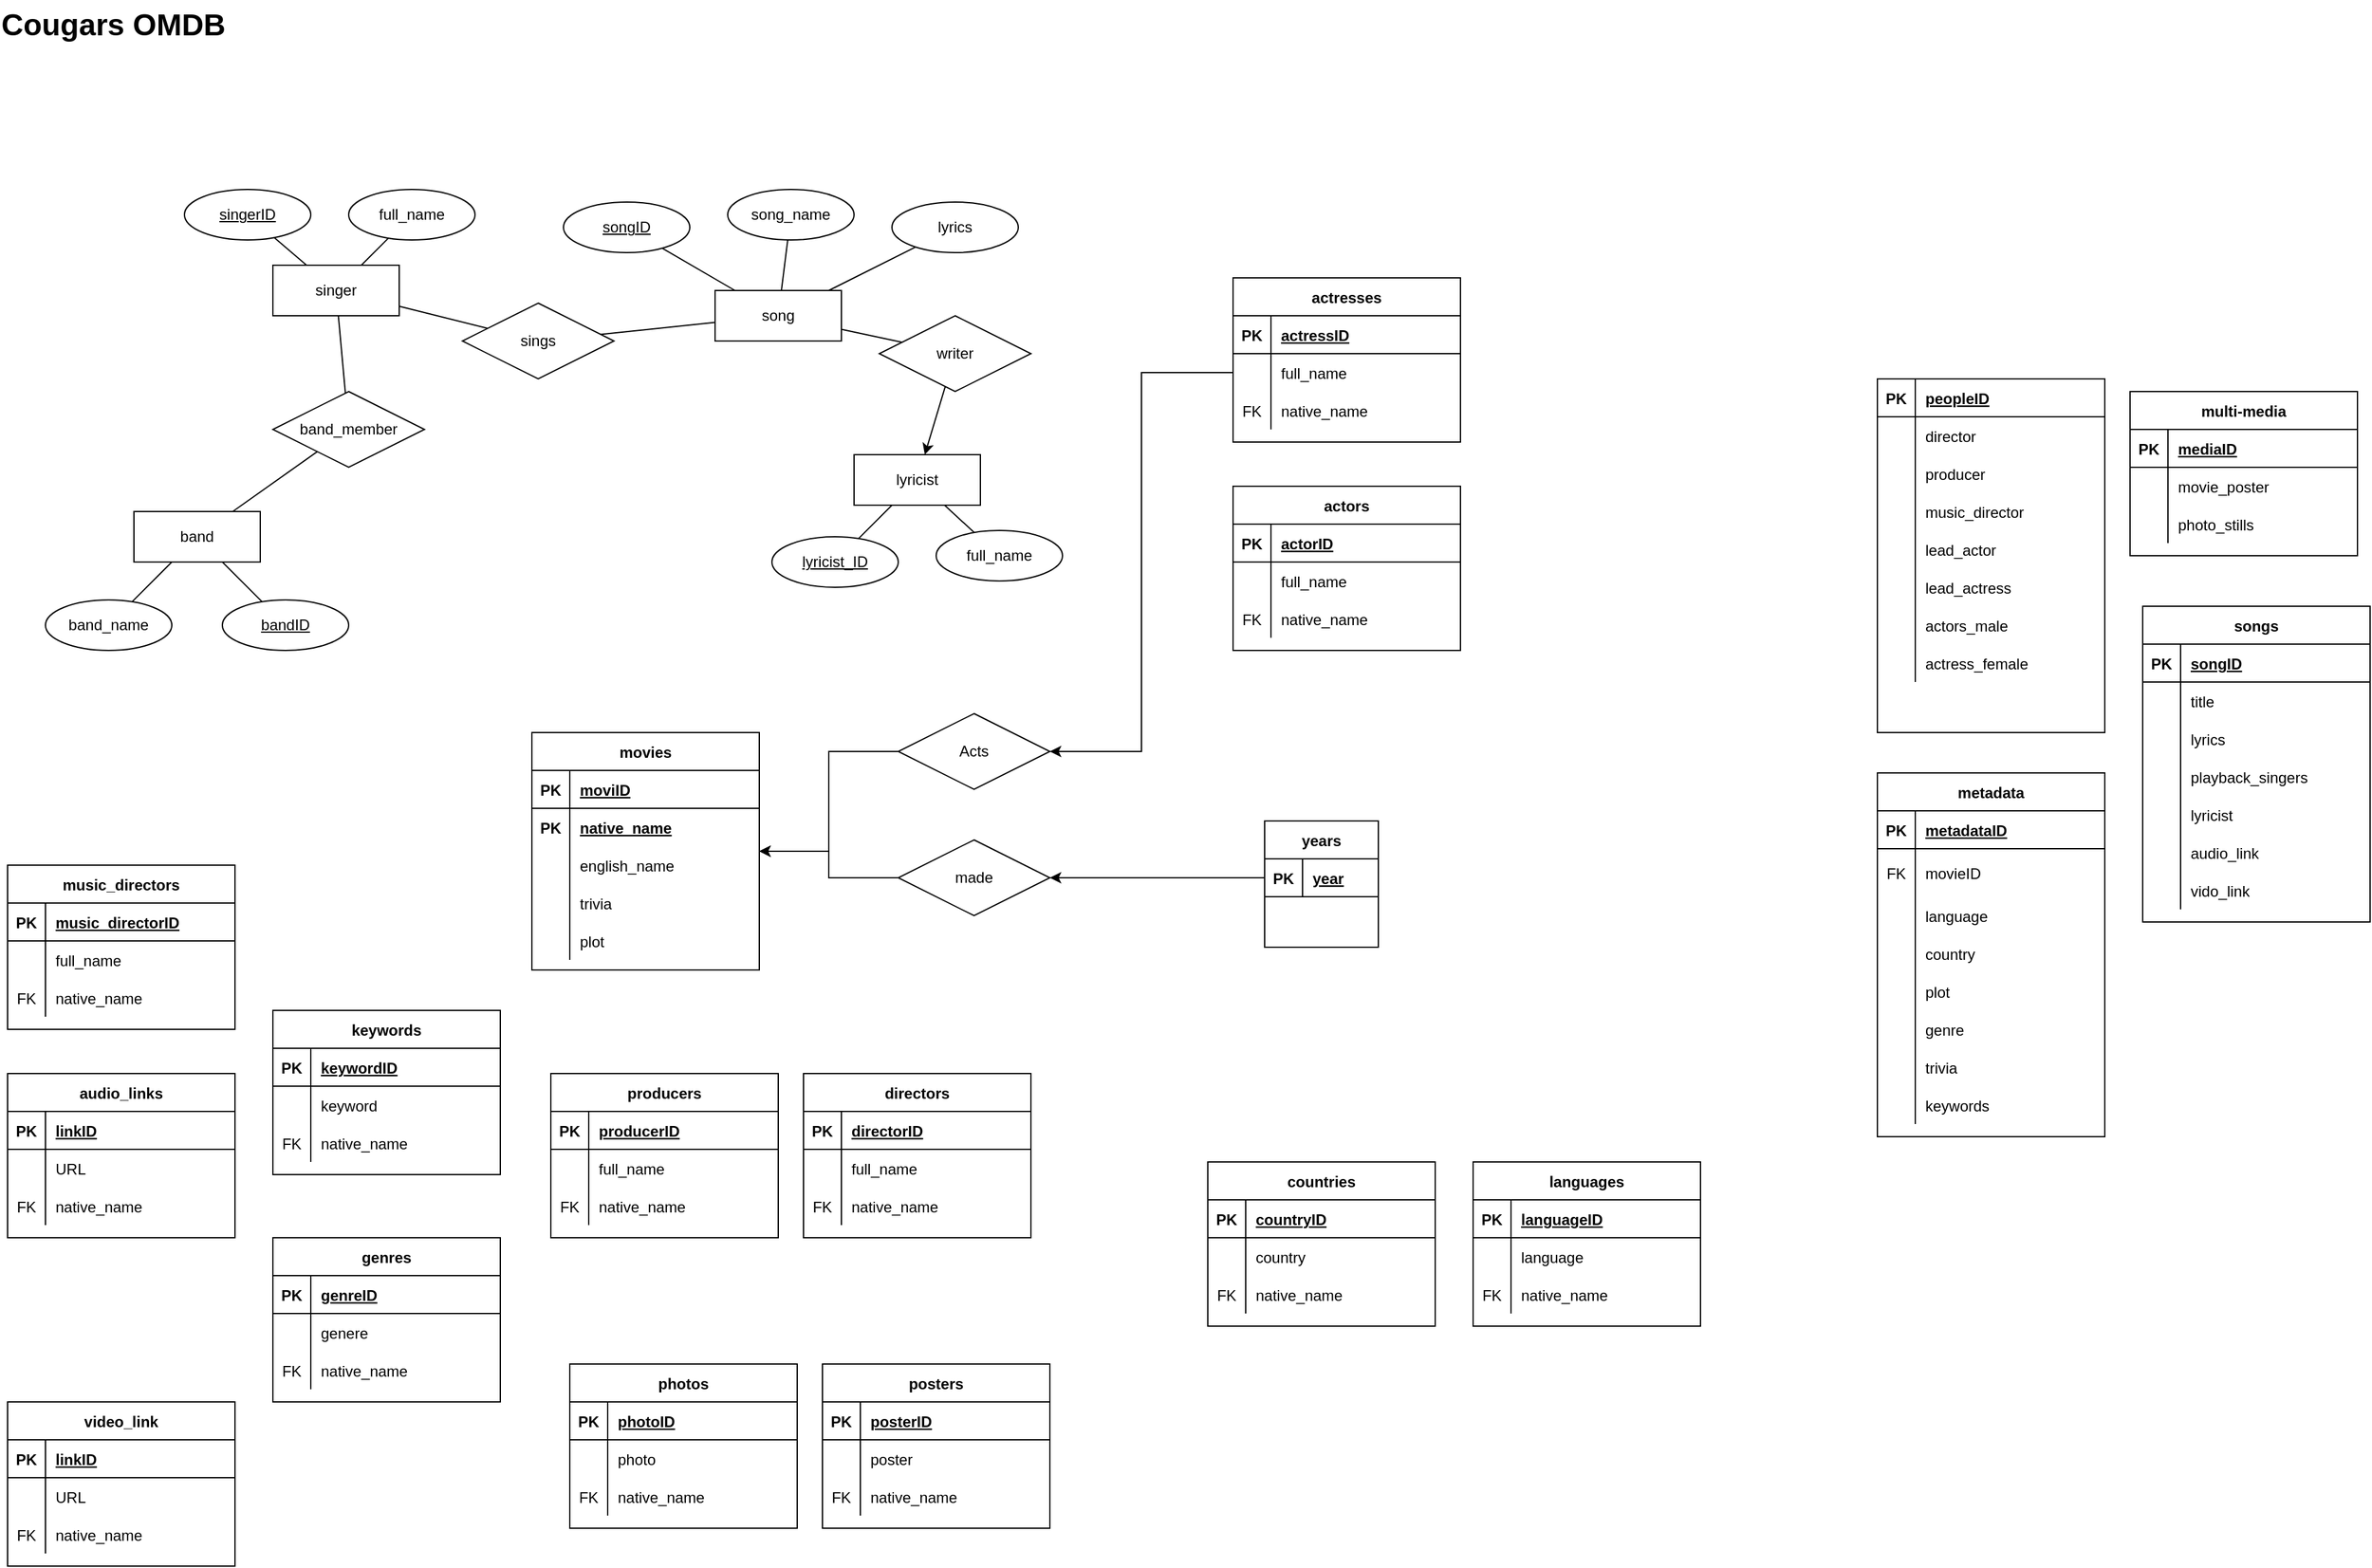 <mxfile version="13.3.0" type="github">
  <diagram id="cBCA9zAfeKpI5ZKPDVPD" name="Page-1">
    <mxGraphModel dx="1422" dy="1868" grid="1" gridSize="10" guides="1" tooltips="1" connect="1" arrows="1" fold="1" page="1" pageScale="1" pageWidth="850" pageHeight="1100" math="0" shadow="0">
      <root>
        <mxCell id="0" />
        <mxCell id="1" parent="0" />
        <mxCell id="ci4gH501nWpb8Ug6YYF2-18" value="Cougars OMDB&amp;nbsp;&amp;nbsp;" style="text;strokeColor=none;fillColor=none;html=1;fontSize=24;fontStyle=1;verticalAlign=middle;align=center;" parent="1" vertex="1">
          <mxGeometry x="80" y="-270" width="100" height="40" as="geometry" />
        </mxCell>
        <mxCell id="ci4gH501nWpb8Ug6YYF2-20" value="metadata" style="shape=table;startSize=30;container=1;collapsible=1;childLayout=tableLayout;fixedRows=1;rowLines=0;fontStyle=1;align=center;resizeLast=1;" parent="1" vertex="1">
          <mxGeometry x="1520" y="342" width="180" height="288" as="geometry" />
        </mxCell>
        <mxCell id="ci4gH501nWpb8Ug6YYF2-21" value="" style="shape=partialRectangle;collapsible=0;dropTarget=0;pointerEvents=0;fillColor=none;top=0;left=0;bottom=1;right=0;points=[[0,0.5],[1,0.5]];portConstraint=eastwest;" parent="ci4gH501nWpb8Ug6YYF2-20" vertex="1">
          <mxGeometry y="30" width="180" height="30" as="geometry" />
        </mxCell>
        <mxCell id="ci4gH501nWpb8Ug6YYF2-22" value="PK" style="shape=partialRectangle;connectable=0;fillColor=none;top=0;left=0;bottom=0;right=0;fontStyle=1;overflow=hidden;" parent="ci4gH501nWpb8Ug6YYF2-21" vertex="1">
          <mxGeometry width="30" height="30" as="geometry" />
        </mxCell>
        <mxCell id="ci4gH501nWpb8Ug6YYF2-23" value="metadataID" style="shape=partialRectangle;connectable=0;fillColor=none;top=0;left=0;bottom=0;right=0;align=left;spacingLeft=6;fontStyle=5;overflow=hidden;" parent="ci4gH501nWpb8Ug6YYF2-21" vertex="1">
          <mxGeometry x="30" width="150" height="30" as="geometry" />
        </mxCell>
        <mxCell id="ci4gH501nWpb8Ug6YYF2-24" value="" style="shape=partialRectangle;collapsible=0;dropTarget=0;pointerEvents=0;fillColor=none;top=0;left=0;bottom=0;right=0;points=[[0,0.5],[1,0.5]];portConstraint=eastwest;" parent="ci4gH501nWpb8Ug6YYF2-20" vertex="1">
          <mxGeometry y="60" width="180" height="38" as="geometry" />
        </mxCell>
        <mxCell id="ci4gH501nWpb8Ug6YYF2-25" value="FK" style="shape=partialRectangle;connectable=0;fillColor=none;top=0;left=0;bottom=0;right=0;editable=1;overflow=hidden;" parent="ci4gH501nWpb8Ug6YYF2-24" vertex="1">
          <mxGeometry width="30" height="38" as="geometry" />
        </mxCell>
        <mxCell id="ci4gH501nWpb8Ug6YYF2-26" value="movieID" style="shape=partialRectangle;connectable=0;fillColor=none;top=0;left=0;bottom=0;right=0;align=left;spacingLeft=6;overflow=hidden;" parent="ci4gH501nWpb8Ug6YYF2-24" vertex="1">
          <mxGeometry x="30" width="150" height="38" as="geometry" />
        </mxCell>
        <mxCell id="ci4gH501nWpb8Ug6YYF2-108" value="" style="shape=partialRectangle;collapsible=0;dropTarget=0;pointerEvents=0;fillColor=none;top=0;left=0;bottom=0;right=0;points=[[0,0.5],[1,0.5]];portConstraint=eastwest;" parent="ci4gH501nWpb8Ug6YYF2-20" vertex="1">
          <mxGeometry y="98" width="180" height="30" as="geometry" />
        </mxCell>
        <mxCell id="ci4gH501nWpb8Ug6YYF2-109" value="" style="shape=partialRectangle;connectable=0;fillColor=none;top=0;left=0;bottom=0;right=0;editable=1;overflow=hidden;" parent="ci4gH501nWpb8Ug6YYF2-108" vertex="1">
          <mxGeometry width="30" height="30" as="geometry" />
        </mxCell>
        <mxCell id="ci4gH501nWpb8Ug6YYF2-110" value="language" style="shape=partialRectangle;connectable=0;fillColor=none;top=0;left=0;bottom=0;right=0;align=left;spacingLeft=6;overflow=hidden;" parent="ci4gH501nWpb8Ug6YYF2-108" vertex="1">
          <mxGeometry x="30" width="150" height="30" as="geometry" />
        </mxCell>
        <mxCell id="ci4gH501nWpb8Ug6YYF2-27" value="" style="shape=partialRectangle;collapsible=0;dropTarget=0;pointerEvents=0;fillColor=none;top=0;left=0;bottom=0;right=0;points=[[0,0.5],[1,0.5]];portConstraint=eastwest;" parent="ci4gH501nWpb8Ug6YYF2-20" vertex="1">
          <mxGeometry y="128" width="180" height="30" as="geometry" />
        </mxCell>
        <mxCell id="ci4gH501nWpb8Ug6YYF2-28" value="" style="shape=partialRectangle;connectable=0;fillColor=none;top=0;left=0;bottom=0;right=0;editable=1;overflow=hidden;" parent="ci4gH501nWpb8Ug6YYF2-27" vertex="1">
          <mxGeometry width="30" height="30" as="geometry" />
        </mxCell>
        <mxCell id="ci4gH501nWpb8Ug6YYF2-29" value="country" style="shape=partialRectangle;connectable=0;fillColor=none;top=0;left=0;bottom=0;right=0;align=left;spacingLeft=6;overflow=hidden;" parent="ci4gH501nWpb8Ug6YYF2-27" vertex="1">
          <mxGeometry x="30" width="150" height="30" as="geometry" />
        </mxCell>
        <mxCell id="ci4gH501nWpb8Ug6YYF2-30" value="" style="shape=partialRectangle;collapsible=0;dropTarget=0;pointerEvents=0;fillColor=none;top=0;left=0;bottom=0;right=0;points=[[0,0.5],[1,0.5]];portConstraint=eastwest;" parent="ci4gH501nWpb8Ug6YYF2-20" vertex="1">
          <mxGeometry y="158" width="180" height="30" as="geometry" />
        </mxCell>
        <mxCell id="ci4gH501nWpb8Ug6YYF2-31" value="" style="shape=partialRectangle;connectable=0;fillColor=none;top=0;left=0;bottom=0;right=0;editable=1;overflow=hidden;" parent="ci4gH501nWpb8Ug6YYF2-30" vertex="1">
          <mxGeometry width="30" height="30" as="geometry" />
        </mxCell>
        <mxCell id="ci4gH501nWpb8Ug6YYF2-32" value="plot" style="shape=partialRectangle;connectable=0;fillColor=none;top=0;left=0;bottom=0;right=0;align=left;spacingLeft=6;overflow=hidden;" parent="ci4gH501nWpb8Ug6YYF2-30" vertex="1">
          <mxGeometry x="30" width="150" height="30" as="geometry" />
        </mxCell>
        <mxCell id="ci4gH501nWpb8Ug6YYF2-49" value="" style="shape=partialRectangle;collapsible=0;dropTarget=0;pointerEvents=0;fillColor=none;top=0;left=0;bottom=0;right=0;points=[[0,0.5],[1,0.5]];portConstraint=eastwest;" parent="ci4gH501nWpb8Ug6YYF2-20" vertex="1">
          <mxGeometry y="188" width="180" height="30" as="geometry" />
        </mxCell>
        <mxCell id="ci4gH501nWpb8Ug6YYF2-50" value="" style="shape=partialRectangle;connectable=0;fillColor=none;top=0;left=0;bottom=0;right=0;editable=1;overflow=hidden;" parent="ci4gH501nWpb8Ug6YYF2-49" vertex="1">
          <mxGeometry width="30" height="30" as="geometry" />
        </mxCell>
        <mxCell id="ci4gH501nWpb8Ug6YYF2-51" value="genre" style="shape=partialRectangle;connectable=0;fillColor=none;top=0;left=0;bottom=0;right=0;align=left;spacingLeft=6;overflow=hidden;" parent="ci4gH501nWpb8Ug6YYF2-49" vertex="1">
          <mxGeometry x="30" width="150" height="30" as="geometry" />
        </mxCell>
        <mxCell id="ci4gH501nWpb8Ug6YYF2-52" value="" style="shape=partialRectangle;collapsible=0;dropTarget=0;pointerEvents=0;fillColor=none;top=0;left=0;bottom=0;right=0;points=[[0,0.5],[1,0.5]];portConstraint=eastwest;" parent="ci4gH501nWpb8Ug6YYF2-20" vertex="1">
          <mxGeometry y="218" width="180" height="30" as="geometry" />
        </mxCell>
        <mxCell id="ci4gH501nWpb8Ug6YYF2-53" value="" style="shape=partialRectangle;connectable=0;fillColor=none;top=0;left=0;bottom=0;right=0;editable=1;overflow=hidden;" parent="ci4gH501nWpb8Ug6YYF2-52" vertex="1">
          <mxGeometry width="30" height="30" as="geometry" />
        </mxCell>
        <mxCell id="ci4gH501nWpb8Ug6YYF2-54" value="trivia" style="shape=partialRectangle;connectable=0;fillColor=none;top=0;left=0;bottom=0;right=0;align=left;spacingLeft=6;overflow=hidden;" parent="ci4gH501nWpb8Ug6YYF2-52" vertex="1">
          <mxGeometry x="30" width="150" height="30" as="geometry" />
        </mxCell>
        <mxCell id="ci4gH501nWpb8Ug6YYF2-55" value="" style="shape=partialRectangle;collapsible=0;dropTarget=0;pointerEvents=0;fillColor=none;top=0;left=0;bottom=0;right=0;points=[[0,0.5],[1,0.5]];portConstraint=eastwest;" parent="ci4gH501nWpb8Ug6YYF2-20" vertex="1">
          <mxGeometry y="248" width="180" height="30" as="geometry" />
        </mxCell>
        <mxCell id="ci4gH501nWpb8Ug6YYF2-56" value="" style="shape=partialRectangle;connectable=0;fillColor=none;top=0;left=0;bottom=0;right=0;editable=1;overflow=hidden;" parent="ci4gH501nWpb8Ug6YYF2-55" vertex="1">
          <mxGeometry width="30" height="30" as="geometry" />
        </mxCell>
        <mxCell id="ci4gH501nWpb8Ug6YYF2-57" value="keywords" style="shape=partialRectangle;connectable=0;fillColor=none;top=0;left=0;bottom=0;right=0;align=left;spacingLeft=6;overflow=hidden;" parent="ci4gH501nWpb8Ug6YYF2-55" vertex="1">
          <mxGeometry x="30" width="150" height="30" as="geometry" />
        </mxCell>
        <mxCell id="ci4gH501nWpb8Ug6YYF2-58" value="" style="shape=table;startSize=0;container=1;collapsible=1;childLayout=tableLayout;fixedRows=1;rowLines=0;fontStyle=1;align=center;resizeLast=1;" parent="1" vertex="1">
          <mxGeometry x="1520" y="30" width="180" height="280" as="geometry" />
        </mxCell>
        <mxCell id="ci4gH501nWpb8Ug6YYF2-59" value="" style="shape=partialRectangle;collapsible=0;dropTarget=0;pointerEvents=0;fillColor=none;top=0;left=0;bottom=1;right=0;points=[[0,0.5],[1,0.5]];portConstraint=eastwest;" parent="ci4gH501nWpb8Ug6YYF2-58" vertex="1">
          <mxGeometry width="180" height="30" as="geometry" />
        </mxCell>
        <mxCell id="ci4gH501nWpb8Ug6YYF2-60" value="PK" style="shape=partialRectangle;connectable=0;fillColor=none;top=0;left=0;bottom=0;right=0;fontStyle=1;overflow=hidden;" parent="ci4gH501nWpb8Ug6YYF2-59" vertex="1">
          <mxGeometry width="30" height="30" as="geometry" />
        </mxCell>
        <mxCell id="ci4gH501nWpb8Ug6YYF2-61" value="peopleID" style="shape=partialRectangle;connectable=0;fillColor=none;top=0;left=0;bottom=0;right=0;align=left;spacingLeft=6;fontStyle=5;overflow=hidden;" parent="ci4gH501nWpb8Ug6YYF2-59" vertex="1">
          <mxGeometry x="30" width="150" height="30" as="geometry" />
        </mxCell>
        <mxCell id="ci4gH501nWpb8Ug6YYF2-62" value="" style="shape=partialRectangle;collapsible=0;dropTarget=0;pointerEvents=0;fillColor=none;top=0;left=0;bottom=0;right=0;points=[[0,0.5],[1,0.5]];portConstraint=eastwest;" parent="ci4gH501nWpb8Ug6YYF2-58" vertex="1">
          <mxGeometry y="30" width="180" height="30" as="geometry" />
        </mxCell>
        <mxCell id="ci4gH501nWpb8Ug6YYF2-63" value="" style="shape=partialRectangle;connectable=0;fillColor=none;top=0;left=0;bottom=0;right=0;editable=1;overflow=hidden;" parent="ci4gH501nWpb8Ug6YYF2-62" vertex="1">
          <mxGeometry width="30" height="30" as="geometry" />
        </mxCell>
        <mxCell id="ci4gH501nWpb8Ug6YYF2-64" value="director" style="shape=partialRectangle;connectable=0;fillColor=none;top=0;left=0;bottom=0;right=0;align=left;spacingLeft=6;overflow=hidden;" parent="ci4gH501nWpb8Ug6YYF2-62" vertex="1">
          <mxGeometry x="30" width="150" height="30" as="geometry" />
        </mxCell>
        <mxCell id="ci4gH501nWpb8Ug6YYF2-65" value="" style="shape=partialRectangle;collapsible=0;dropTarget=0;pointerEvents=0;fillColor=none;top=0;left=0;bottom=0;right=0;points=[[0,0.5],[1,0.5]];portConstraint=eastwest;" parent="ci4gH501nWpb8Ug6YYF2-58" vertex="1">
          <mxGeometry y="60" width="180" height="30" as="geometry" />
        </mxCell>
        <mxCell id="ci4gH501nWpb8Ug6YYF2-66" value="" style="shape=partialRectangle;connectable=0;fillColor=none;top=0;left=0;bottom=0;right=0;editable=1;overflow=hidden;" parent="ci4gH501nWpb8Ug6YYF2-65" vertex="1">
          <mxGeometry width="30" height="30" as="geometry" />
        </mxCell>
        <mxCell id="ci4gH501nWpb8Ug6YYF2-67" value="producer" style="shape=partialRectangle;connectable=0;fillColor=none;top=0;left=0;bottom=0;right=0;align=left;spacingLeft=6;overflow=hidden;" parent="ci4gH501nWpb8Ug6YYF2-65" vertex="1">
          <mxGeometry x="30" width="150" height="30" as="geometry" />
        </mxCell>
        <mxCell id="ci4gH501nWpb8Ug6YYF2-68" value="" style="shape=partialRectangle;collapsible=0;dropTarget=0;pointerEvents=0;fillColor=none;top=0;left=0;bottom=0;right=0;points=[[0,0.5],[1,0.5]];portConstraint=eastwest;" parent="ci4gH501nWpb8Ug6YYF2-58" vertex="1">
          <mxGeometry y="90" width="180" height="30" as="geometry" />
        </mxCell>
        <mxCell id="ci4gH501nWpb8Ug6YYF2-69" value="" style="shape=partialRectangle;connectable=0;fillColor=none;top=0;left=0;bottom=0;right=0;editable=1;overflow=hidden;" parent="ci4gH501nWpb8Ug6YYF2-68" vertex="1">
          <mxGeometry width="30" height="30" as="geometry" />
        </mxCell>
        <mxCell id="ci4gH501nWpb8Ug6YYF2-70" value="music_director" style="shape=partialRectangle;connectable=0;fillColor=none;top=0;left=0;bottom=0;right=0;align=left;spacingLeft=6;overflow=hidden;" parent="ci4gH501nWpb8Ug6YYF2-68" vertex="1">
          <mxGeometry x="30" width="150" height="30" as="geometry" />
        </mxCell>
        <mxCell id="ci4gH501nWpb8Ug6YYF2-71" value="" style="shape=partialRectangle;collapsible=0;dropTarget=0;pointerEvents=0;fillColor=none;top=0;left=0;bottom=0;right=0;points=[[0,0.5],[1,0.5]];portConstraint=eastwest;" parent="ci4gH501nWpb8Ug6YYF2-58" vertex="1">
          <mxGeometry y="120" width="180" height="30" as="geometry" />
        </mxCell>
        <mxCell id="ci4gH501nWpb8Ug6YYF2-72" value="" style="shape=partialRectangle;connectable=0;fillColor=none;top=0;left=0;bottom=0;right=0;editable=1;overflow=hidden;" parent="ci4gH501nWpb8Ug6YYF2-71" vertex="1">
          <mxGeometry width="30" height="30" as="geometry" />
        </mxCell>
        <mxCell id="ci4gH501nWpb8Ug6YYF2-73" value="lead_actor" style="shape=partialRectangle;connectable=0;fillColor=none;top=0;left=0;bottom=0;right=0;align=left;spacingLeft=6;overflow=hidden;" parent="ci4gH501nWpb8Ug6YYF2-71" vertex="1">
          <mxGeometry x="30" width="150" height="30" as="geometry" />
        </mxCell>
        <mxCell id="ci4gH501nWpb8Ug6YYF2-74" value="" style="shape=partialRectangle;collapsible=0;dropTarget=0;pointerEvents=0;fillColor=none;top=0;left=0;bottom=0;right=0;points=[[0,0.5],[1,0.5]];portConstraint=eastwest;" parent="ci4gH501nWpb8Ug6YYF2-58" vertex="1">
          <mxGeometry y="150" width="180" height="30" as="geometry" />
        </mxCell>
        <mxCell id="ci4gH501nWpb8Ug6YYF2-75" value="" style="shape=partialRectangle;connectable=0;fillColor=none;top=0;left=0;bottom=0;right=0;editable=1;overflow=hidden;" parent="ci4gH501nWpb8Ug6YYF2-74" vertex="1">
          <mxGeometry width="30" height="30" as="geometry" />
        </mxCell>
        <mxCell id="ci4gH501nWpb8Ug6YYF2-76" value="lead_actress" style="shape=partialRectangle;connectable=0;fillColor=none;top=0;left=0;bottom=0;right=0;align=left;spacingLeft=6;overflow=hidden;" parent="ci4gH501nWpb8Ug6YYF2-74" vertex="1">
          <mxGeometry x="30" width="150" height="30" as="geometry" />
        </mxCell>
        <mxCell id="ci4gH501nWpb8Ug6YYF2-77" value="" style="shape=partialRectangle;collapsible=0;dropTarget=0;pointerEvents=0;fillColor=none;top=0;left=0;bottom=0;right=0;points=[[0,0.5],[1,0.5]];portConstraint=eastwest;" parent="ci4gH501nWpb8Ug6YYF2-58" vertex="1">
          <mxGeometry y="180" width="180" height="30" as="geometry" />
        </mxCell>
        <mxCell id="ci4gH501nWpb8Ug6YYF2-78" value="" style="shape=partialRectangle;connectable=0;fillColor=none;top=0;left=0;bottom=0;right=0;editable=1;overflow=hidden;" parent="ci4gH501nWpb8Ug6YYF2-77" vertex="1">
          <mxGeometry width="30" height="30" as="geometry" />
        </mxCell>
        <mxCell id="ci4gH501nWpb8Ug6YYF2-79" value="actors_male" style="shape=partialRectangle;connectable=0;fillColor=none;top=0;left=0;bottom=0;right=0;align=left;spacingLeft=6;overflow=hidden;" parent="ci4gH501nWpb8Ug6YYF2-77" vertex="1">
          <mxGeometry x="30" width="150" height="30" as="geometry" />
        </mxCell>
        <mxCell id="ci4gH501nWpb8Ug6YYF2-80" value="" style="shape=partialRectangle;collapsible=0;dropTarget=0;pointerEvents=0;fillColor=none;top=0;left=0;bottom=0;right=0;points=[[0,0.5],[1,0.5]];portConstraint=eastwest;" parent="ci4gH501nWpb8Ug6YYF2-58" vertex="1">
          <mxGeometry y="210" width="180" height="30" as="geometry" />
        </mxCell>
        <mxCell id="ci4gH501nWpb8Ug6YYF2-81" value="" style="shape=partialRectangle;connectable=0;fillColor=none;top=0;left=0;bottom=0;right=0;editable=1;overflow=hidden;" parent="ci4gH501nWpb8Ug6YYF2-80" vertex="1">
          <mxGeometry width="30" height="30" as="geometry" />
        </mxCell>
        <mxCell id="ci4gH501nWpb8Ug6YYF2-82" value="actress_female" style="shape=partialRectangle;connectable=0;fillColor=none;top=0;left=0;bottom=0;right=0;align=left;spacingLeft=6;overflow=hidden;" parent="ci4gH501nWpb8Ug6YYF2-80" vertex="1">
          <mxGeometry x="30" width="150" height="30" as="geometry" />
        </mxCell>
        <mxCell id="ci4gH501nWpb8Ug6YYF2-95" value="multi-media" style="shape=table;startSize=30;container=1;collapsible=1;childLayout=tableLayout;fixedRows=1;rowLines=0;fontStyle=1;align=center;resizeLast=1;" parent="1" vertex="1">
          <mxGeometry x="1720" y="40" width="180" height="130" as="geometry" />
        </mxCell>
        <mxCell id="ci4gH501nWpb8Ug6YYF2-96" value="" style="shape=partialRectangle;collapsible=0;dropTarget=0;pointerEvents=0;fillColor=none;top=0;left=0;bottom=1;right=0;points=[[0,0.5],[1,0.5]];portConstraint=eastwest;" parent="ci4gH501nWpb8Ug6YYF2-95" vertex="1">
          <mxGeometry y="30" width="180" height="30" as="geometry" />
        </mxCell>
        <mxCell id="ci4gH501nWpb8Ug6YYF2-97" value="PK" style="shape=partialRectangle;connectable=0;fillColor=none;top=0;left=0;bottom=0;right=0;fontStyle=1;overflow=hidden;" parent="ci4gH501nWpb8Ug6YYF2-96" vertex="1">
          <mxGeometry width="30" height="30" as="geometry" />
        </mxCell>
        <mxCell id="ci4gH501nWpb8Ug6YYF2-98" value="mediaID" style="shape=partialRectangle;connectable=0;fillColor=none;top=0;left=0;bottom=0;right=0;align=left;spacingLeft=6;fontStyle=5;overflow=hidden;" parent="ci4gH501nWpb8Ug6YYF2-96" vertex="1">
          <mxGeometry x="30" width="150" height="30" as="geometry" />
        </mxCell>
        <mxCell id="ci4gH501nWpb8Ug6YYF2-99" value="" style="shape=partialRectangle;collapsible=0;dropTarget=0;pointerEvents=0;fillColor=none;top=0;left=0;bottom=0;right=0;points=[[0,0.5],[1,0.5]];portConstraint=eastwest;" parent="ci4gH501nWpb8Ug6YYF2-95" vertex="1">
          <mxGeometry y="60" width="180" height="30" as="geometry" />
        </mxCell>
        <mxCell id="ci4gH501nWpb8Ug6YYF2-100" value="" style="shape=partialRectangle;connectable=0;fillColor=none;top=0;left=0;bottom=0;right=0;editable=1;overflow=hidden;" parent="ci4gH501nWpb8Ug6YYF2-99" vertex="1">
          <mxGeometry width="30" height="30" as="geometry" />
        </mxCell>
        <mxCell id="ci4gH501nWpb8Ug6YYF2-101" value="movie_poster" style="shape=partialRectangle;connectable=0;fillColor=none;top=0;left=0;bottom=0;right=0;align=left;spacingLeft=6;overflow=hidden;" parent="ci4gH501nWpb8Ug6YYF2-99" vertex="1">
          <mxGeometry x="30" width="150" height="30" as="geometry" />
        </mxCell>
        <mxCell id="ci4gH501nWpb8Ug6YYF2-102" value="" style="shape=partialRectangle;collapsible=0;dropTarget=0;pointerEvents=0;fillColor=none;top=0;left=0;bottom=0;right=0;points=[[0,0.5],[1,0.5]];portConstraint=eastwest;" parent="ci4gH501nWpb8Ug6YYF2-95" vertex="1">
          <mxGeometry y="90" width="180" height="30" as="geometry" />
        </mxCell>
        <mxCell id="ci4gH501nWpb8Ug6YYF2-103" value="" style="shape=partialRectangle;connectable=0;fillColor=none;top=0;left=0;bottom=0;right=0;editable=1;overflow=hidden;" parent="ci4gH501nWpb8Ug6YYF2-102" vertex="1">
          <mxGeometry width="30" height="30" as="geometry" />
        </mxCell>
        <mxCell id="ci4gH501nWpb8Ug6YYF2-104" value="photo_stills" style="shape=partialRectangle;connectable=0;fillColor=none;top=0;left=0;bottom=0;right=0;align=left;spacingLeft=6;overflow=hidden;" parent="ci4gH501nWpb8Ug6YYF2-102" vertex="1">
          <mxGeometry x="30" width="150" height="30" as="geometry" />
        </mxCell>
        <mxCell id="W0ogHApH_98TPy9APDF1-3" style="edgeStyle=orthogonalEdgeStyle;rounded=0;orthogonalLoop=1;jettySize=auto;html=1;" parent="1" source="W0ogHApH_98TPy9APDF1-1" target="ci4gH501nWpb8Ug6YYF2-5" edge="1">
          <mxGeometry relative="1" as="geometry" />
        </mxCell>
        <mxCell id="W0ogHApH_98TPy9APDF1-1" value="made" style="shape=rhombus;perimeter=rhombusPerimeter;whiteSpace=wrap;html=1;align=center;" parent="1" vertex="1">
          <mxGeometry x="745" y="395" width="120" height="60" as="geometry" />
        </mxCell>
        <mxCell id="W0ogHApH_98TPy9APDF1-2" style="edgeStyle=orthogonalEdgeStyle;rounded=0;orthogonalLoop=1;jettySize=auto;html=1;entryX=1;entryY=0.5;entryDx=0;entryDy=0;" parent="1" source="46HkrQFcWRYP3tWJzDQL-113" target="W0ogHApH_98TPy9APDF1-1" edge="1">
          <mxGeometry relative="1" as="geometry" />
        </mxCell>
        <mxCell id="46HkrQFcWRYP3tWJzDQL-164" value="music_directors" style="shape=table;startSize=30;container=1;collapsible=1;childLayout=tableLayout;fixedRows=1;rowLines=0;fontStyle=1;align=center;resizeLast=1;" parent="1" vertex="1">
          <mxGeometry x="40" y="415" width="180" height="130" as="geometry" />
        </mxCell>
        <mxCell id="46HkrQFcWRYP3tWJzDQL-165" value="" style="shape=partialRectangle;collapsible=0;dropTarget=0;pointerEvents=0;fillColor=none;top=0;left=0;bottom=1;right=0;points=[[0,0.5],[1,0.5]];portConstraint=eastwest;" parent="46HkrQFcWRYP3tWJzDQL-164" vertex="1">
          <mxGeometry y="30" width="180" height="30" as="geometry" />
        </mxCell>
        <mxCell id="46HkrQFcWRYP3tWJzDQL-166" value="PK" style="shape=partialRectangle;connectable=0;fillColor=none;top=0;left=0;bottom=0;right=0;fontStyle=1;overflow=hidden;" parent="46HkrQFcWRYP3tWJzDQL-165" vertex="1">
          <mxGeometry width="30" height="30" as="geometry" />
        </mxCell>
        <mxCell id="46HkrQFcWRYP3tWJzDQL-167" value="music_directorID" style="shape=partialRectangle;connectable=0;fillColor=none;top=0;left=0;bottom=0;right=0;align=left;spacingLeft=6;fontStyle=5;overflow=hidden;" parent="46HkrQFcWRYP3tWJzDQL-165" vertex="1">
          <mxGeometry x="30" width="150" height="30" as="geometry" />
        </mxCell>
        <mxCell id="46HkrQFcWRYP3tWJzDQL-168" value="" style="shape=partialRectangle;collapsible=0;dropTarget=0;pointerEvents=0;fillColor=none;top=0;left=0;bottom=0;right=0;points=[[0,0.5],[1,0.5]];portConstraint=eastwest;" parent="46HkrQFcWRYP3tWJzDQL-164" vertex="1">
          <mxGeometry y="60" width="180" height="30" as="geometry" />
        </mxCell>
        <mxCell id="46HkrQFcWRYP3tWJzDQL-169" value="" style="shape=partialRectangle;connectable=0;fillColor=none;top=0;left=0;bottom=0;right=0;editable=1;overflow=hidden;" parent="46HkrQFcWRYP3tWJzDQL-168" vertex="1">
          <mxGeometry width="30" height="30" as="geometry" />
        </mxCell>
        <mxCell id="46HkrQFcWRYP3tWJzDQL-170" value="full_name" style="shape=partialRectangle;connectable=0;fillColor=none;top=0;left=0;bottom=0;right=0;align=left;spacingLeft=6;overflow=hidden;" parent="46HkrQFcWRYP3tWJzDQL-168" vertex="1">
          <mxGeometry x="30" width="150" height="30" as="geometry" />
        </mxCell>
        <mxCell id="46HkrQFcWRYP3tWJzDQL-174" value="" style="shape=partialRectangle;collapsible=0;dropTarget=0;pointerEvents=0;fillColor=none;top=0;left=0;bottom=0;right=0;points=[[0,0.5],[1,0.5]];portConstraint=eastwest;" parent="46HkrQFcWRYP3tWJzDQL-164" vertex="1">
          <mxGeometry y="90" width="180" height="30" as="geometry" />
        </mxCell>
        <mxCell id="46HkrQFcWRYP3tWJzDQL-175" value="FK" style="shape=partialRectangle;connectable=0;fillColor=none;top=0;left=0;bottom=0;right=0;editable=1;overflow=hidden;" parent="46HkrQFcWRYP3tWJzDQL-174" vertex="1">
          <mxGeometry width="30" height="30" as="geometry" />
        </mxCell>
        <mxCell id="46HkrQFcWRYP3tWJzDQL-176" value="native_name" style="shape=partialRectangle;connectable=0;fillColor=none;top=0;left=0;bottom=0;right=0;align=left;spacingLeft=6;overflow=hidden;" parent="46HkrQFcWRYP3tWJzDQL-174" vertex="1">
          <mxGeometry x="30" width="150" height="30" as="geometry" />
        </mxCell>
        <mxCell id="46HkrQFcWRYP3tWJzDQL-177" value="audio_links" style="shape=table;startSize=30;container=1;collapsible=1;childLayout=tableLayout;fixedRows=1;rowLines=0;fontStyle=1;align=center;resizeLast=1;" parent="1" vertex="1">
          <mxGeometry x="40" y="580" width="180" height="130" as="geometry" />
        </mxCell>
        <mxCell id="46HkrQFcWRYP3tWJzDQL-178" value="" style="shape=partialRectangle;collapsible=0;dropTarget=0;pointerEvents=0;fillColor=none;top=0;left=0;bottom=1;right=0;points=[[0,0.5],[1,0.5]];portConstraint=eastwest;" parent="46HkrQFcWRYP3tWJzDQL-177" vertex="1">
          <mxGeometry y="30" width="180" height="30" as="geometry" />
        </mxCell>
        <mxCell id="46HkrQFcWRYP3tWJzDQL-179" value="PK" style="shape=partialRectangle;connectable=0;fillColor=none;top=0;left=0;bottom=0;right=0;fontStyle=1;overflow=hidden;" parent="46HkrQFcWRYP3tWJzDQL-178" vertex="1">
          <mxGeometry width="30" height="30" as="geometry" />
        </mxCell>
        <mxCell id="46HkrQFcWRYP3tWJzDQL-180" value="linkID" style="shape=partialRectangle;connectable=0;fillColor=none;top=0;left=0;bottom=0;right=0;align=left;spacingLeft=6;fontStyle=5;overflow=hidden;" parent="46HkrQFcWRYP3tWJzDQL-178" vertex="1">
          <mxGeometry x="30" width="150" height="30" as="geometry" />
        </mxCell>
        <mxCell id="46HkrQFcWRYP3tWJzDQL-181" value="" style="shape=partialRectangle;collapsible=0;dropTarget=0;pointerEvents=0;fillColor=none;top=0;left=0;bottom=0;right=0;points=[[0,0.5],[1,0.5]];portConstraint=eastwest;" parent="46HkrQFcWRYP3tWJzDQL-177" vertex="1">
          <mxGeometry y="60" width="180" height="30" as="geometry" />
        </mxCell>
        <mxCell id="46HkrQFcWRYP3tWJzDQL-182" value="" style="shape=partialRectangle;connectable=0;fillColor=none;top=0;left=0;bottom=0;right=0;editable=1;overflow=hidden;" parent="46HkrQFcWRYP3tWJzDQL-181" vertex="1">
          <mxGeometry width="30" height="30" as="geometry" />
        </mxCell>
        <mxCell id="46HkrQFcWRYP3tWJzDQL-183" value="URL" style="shape=partialRectangle;connectable=0;fillColor=none;top=0;left=0;bottom=0;right=0;align=left;spacingLeft=6;overflow=hidden;" parent="46HkrQFcWRYP3tWJzDQL-181" vertex="1">
          <mxGeometry x="30" width="150" height="30" as="geometry" />
        </mxCell>
        <mxCell id="46HkrQFcWRYP3tWJzDQL-184" value="" style="shape=partialRectangle;collapsible=0;dropTarget=0;pointerEvents=0;fillColor=none;top=0;left=0;bottom=0;right=0;points=[[0,0.5],[1,0.5]];portConstraint=eastwest;" parent="46HkrQFcWRYP3tWJzDQL-177" vertex="1">
          <mxGeometry y="90" width="180" height="30" as="geometry" />
        </mxCell>
        <mxCell id="46HkrQFcWRYP3tWJzDQL-185" value="FK" style="shape=partialRectangle;connectable=0;fillColor=none;top=0;left=0;bottom=0;right=0;editable=1;overflow=hidden;" parent="46HkrQFcWRYP3tWJzDQL-184" vertex="1">
          <mxGeometry width="30" height="30" as="geometry" />
        </mxCell>
        <mxCell id="46HkrQFcWRYP3tWJzDQL-186" value="native_name" style="shape=partialRectangle;connectable=0;fillColor=none;top=0;left=0;bottom=0;right=0;align=left;spacingLeft=6;overflow=hidden;" parent="46HkrQFcWRYP3tWJzDQL-184" vertex="1">
          <mxGeometry x="30" width="150" height="30" as="geometry" />
        </mxCell>
        <mxCell id="46HkrQFcWRYP3tWJzDQL-125" value="keywords" style="shape=table;startSize=30;container=1;collapsible=1;childLayout=tableLayout;fixedRows=1;rowLines=0;fontStyle=1;align=center;resizeLast=1;" parent="1" vertex="1">
          <mxGeometry x="250" y="530" width="180" height="130" as="geometry" />
        </mxCell>
        <mxCell id="46HkrQFcWRYP3tWJzDQL-126" value="" style="shape=partialRectangle;collapsible=0;dropTarget=0;pointerEvents=0;fillColor=none;top=0;left=0;bottom=1;right=0;points=[[0,0.5],[1,0.5]];portConstraint=eastwest;" parent="46HkrQFcWRYP3tWJzDQL-125" vertex="1">
          <mxGeometry y="30" width="180" height="30" as="geometry" />
        </mxCell>
        <mxCell id="46HkrQFcWRYP3tWJzDQL-127" value="PK" style="shape=partialRectangle;connectable=0;fillColor=none;top=0;left=0;bottom=0;right=0;fontStyle=1;overflow=hidden;" parent="46HkrQFcWRYP3tWJzDQL-126" vertex="1">
          <mxGeometry width="30" height="30" as="geometry" />
        </mxCell>
        <mxCell id="46HkrQFcWRYP3tWJzDQL-128" value="keywordID" style="shape=partialRectangle;connectable=0;fillColor=none;top=0;left=0;bottom=0;right=0;align=left;spacingLeft=6;fontStyle=5;overflow=hidden;" parent="46HkrQFcWRYP3tWJzDQL-126" vertex="1">
          <mxGeometry x="30" width="150" height="30" as="geometry" />
        </mxCell>
        <mxCell id="46HkrQFcWRYP3tWJzDQL-129" value="" style="shape=partialRectangle;collapsible=0;dropTarget=0;pointerEvents=0;fillColor=none;top=0;left=0;bottom=0;right=0;points=[[0,0.5],[1,0.5]];portConstraint=eastwest;" parent="46HkrQFcWRYP3tWJzDQL-125" vertex="1">
          <mxGeometry y="60" width="180" height="30" as="geometry" />
        </mxCell>
        <mxCell id="46HkrQFcWRYP3tWJzDQL-130" value="" style="shape=partialRectangle;connectable=0;fillColor=none;top=0;left=0;bottom=0;right=0;editable=1;overflow=hidden;" parent="46HkrQFcWRYP3tWJzDQL-129" vertex="1">
          <mxGeometry width="30" height="30" as="geometry" />
        </mxCell>
        <mxCell id="46HkrQFcWRYP3tWJzDQL-131" value="keyword" style="shape=partialRectangle;connectable=0;fillColor=none;top=0;left=0;bottom=0;right=0;align=left;spacingLeft=6;overflow=hidden;" parent="46HkrQFcWRYP3tWJzDQL-129" vertex="1">
          <mxGeometry x="30" width="150" height="30" as="geometry" />
        </mxCell>
        <mxCell id="46HkrQFcWRYP3tWJzDQL-135" value="" style="shape=partialRectangle;collapsible=0;dropTarget=0;pointerEvents=0;fillColor=none;top=0;left=0;bottom=0;right=0;points=[[0,0.5],[1,0.5]];portConstraint=eastwest;" parent="46HkrQFcWRYP3tWJzDQL-125" vertex="1">
          <mxGeometry y="90" width="180" height="30" as="geometry" />
        </mxCell>
        <mxCell id="46HkrQFcWRYP3tWJzDQL-136" value="FK" style="shape=partialRectangle;connectable=0;fillColor=none;top=0;left=0;bottom=0;right=0;editable=1;overflow=hidden;" parent="46HkrQFcWRYP3tWJzDQL-135" vertex="1">
          <mxGeometry width="30" height="30" as="geometry" />
        </mxCell>
        <mxCell id="46HkrQFcWRYP3tWJzDQL-137" value="native_name" style="shape=partialRectangle;connectable=0;fillColor=none;top=0;left=0;bottom=0;right=0;align=left;spacingLeft=6;overflow=hidden;" parent="46HkrQFcWRYP3tWJzDQL-135" vertex="1">
          <mxGeometry x="30" width="150" height="30" as="geometry" />
        </mxCell>
        <mxCell id="46HkrQFcWRYP3tWJzDQL-17" value="producers" style="shape=table;startSize=30;container=1;collapsible=1;childLayout=tableLayout;fixedRows=1;rowLines=0;fontStyle=1;align=center;resizeLast=1;" parent="1" vertex="1">
          <mxGeometry x="470" y="580" width="180" height="130" as="geometry" />
        </mxCell>
        <mxCell id="46HkrQFcWRYP3tWJzDQL-18" value="" style="shape=partialRectangle;collapsible=0;dropTarget=0;pointerEvents=0;fillColor=none;top=0;left=0;bottom=1;right=0;points=[[0,0.5],[1,0.5]];portConstraint=eastwest;" parent="46HkrQFcWRYP3tWJzDQL-17" vertex="1">
          <mxGeometry y="30" width="180" height="30" as="geometry" />
        </mxCell>
        <mxCell id="46HkrQFcWRYP3tWJzDQL-19" value="PK" style="shape=partialRectangle;connectable=0;fillColor=none;top=0;left=0;bottom=0;right=0;fontStyle=1;overflow=hidden;" parent="46HkrQFcWRYP3tWJzDQL-18" vertex="1">
          <mxGeometry width="30" height="30" as="geometry" />
        </mxCell>
        <mxCell id="46HkrQFcWRYP3tWJzDQL-20" value="producerID" style="shape=partialRectangle;connectable=0;fillColor=none;top=0;left=0;bottom=0;right=0;align=left;spacingLeft=6;fontStyle=5;overflow=hidden;" parent="46HkrQFcWRYP3tWJzDQL-18" vertex="1">
          <mxGeometry x="30" width="150" height="30" as="geometry" />
        </mxCell>
        <mxCell id="46HkrQFcWRYP3tWJzDQL-27" value="" style="shape=partialRectangle;collapsible=0;dropTarget=0;pointerEvents=0;fillColor=none;top=0;left=0;bottom=0;right=0;points=[[0,0.5],[1,0.5]];portConstraint=eastwest;" parent="46HkrQFcWRYP3tWJzDQL-17" vertex="1">
          <mxGeometry y="60" width="180" height="30" as="geometry" />
        </mxCell>
        <mxCell id="46HkrQFcWRYP3tWJzDQL-28" value="" style="shape=partialRectangle;connectable=0;fillColor=none;top=0;left=0;bottom=0;right=0;editable=1;overflow=hidden;" parent="46HkrQFcWRYP3tWJzDQL-27" vertex="1">
          <mxGeometry width="30" height="30" as="geometry" />
        </mxCell>
        <mxCell id="46HkrQFcWRYP3tWJzDQL-29" value="full_name" style="shape=partialRectangle;connectable=0;fillColor=none;top=0;left=0;bottom=0;right=0;align=left;spacingLeft=6;overflow=hidden;" parent="46HkrQFcWRYP3tWJzDQL-27" vertex="1">
          <mxGeometry x="30" width="150" height="30" as="geometry" />
        </mxCell>
        <mxCell id="46HkrQFcWRYP3tWJzDQL-32" value="" style="shape=partialRectangle;collapsible=0;dropTarget=0;pointerEvents=0;fillColor=none;top=0;left=0;bottom=0;right=0;points=[[0,0.5],[1,0.5]];portConstraint=eastwest;" parent="46HkrQFcWRYP3tWJzDQL-17" vertex="1">
          <mxGeometry y="90" width="180" height="30" as="geometry" />
        </mxCell>
        <mxCell id="46HkrQFcWRYP3tWJzDQL-33" value="FK" style="shape=partialRectangle;connectable=0;fillColor=none;top=0;left=0;bottom=0;right=0;editable=1;overflow=hidden;" parent="46HkrQFcWRYP3tWJzDQL-32" vertex="1">
          <mxGeometry width="30" height="30" as="geometry" />
        </mxCell>
        <mxCell id="46HkrQFcWRYP3tWJzDQL-34" value="native_name" style="shape=partialRectangle;connectable=0;fillColor=none;top=0;left=0;bottom=0;right=0;align=left;spacingLeft=6;overflow=hidden;" parent="46HkrQFcWRYP3tWJzDQL-32" vertex="1">
          <mxGeometry x="30" width="150" height="30" as="geometry" />
        </mxCell>
        <mxCell id="46HkrQFcWRYP3tWJzDQL-35" value="directors" style="shape=table;startSize=30;container=1;collapsible=1;childLayout=tableLayout;fixedRows=1;rowLines=0;fontStyle=1;align=center;resizeLast=1;" parent="1" vertex="1">
          <mxGeometry x="670" y="580" width="180" height="130" as="geometry" />
        </mxCell>
        <mxCell id="46HkrQFcWRYP3tWJzDQL-36" value="" style="shape=partialRectangle;collapsible=0;dropTarget=0;pointerEvents=0;fillColor=none;top=0;left=0;bottom=1;right=0;points=[[0,0.5],[1,0.5]];portConstraint=eastwest;" parent="46HkrQFcWRYP3tWJzDQL-35" vertex="1">
          <mxGeometry y="30" width="180" height="30" as="geometry" />
        </mxCell>
        <mxCell id="46HkrQFcWRYP3tWJzDQL-37" value="PK" style="shape=partialRectangle;connectable=0;fillColor=none;top=0;left=0;bottom=0;right=0;fontStyle=1;overflow=hidden;" parent="46HkrQFcWRYP3tWJzDQL-36" vertex="1">
          <mxGeometry width="30" height="30" as="geometry" />
        </mxCell>
        <mxCell id="46HkrQFcWRYP3tWJzDQL-38" value="directorID" style="shape=partialRectangle;connectable=0;fillColor=none;top=0;left=0;bottom=0;right=0;align=left;spacingLeft=6;fontStyle=5;overflow=hidden;" parent="46HkrQFcWRYP3tWJzDQL-36" vertex="1">
          <mxGeometry x="30" width="150" height="30" as="geometry" />
        </mxCell>
        <mxCell id="46HkrQFcWRYP3tWJzDQL-39" value="" style="shape=partialRectangle;collapsible=0;dropTarget=0;pointerEvents=0;fillColor=none;top=0;left=0;bottom=0;right=0;points=[[0,0.5],[1,0.5]];portConstraint=eastwest;" parent="46HkrQFcWRYP3tWJzDQL-35" vertex="1">
          <mxGeometry y="60" width="180" height="30" as="geometry" />
        </mxCell>
        <mxCell id="46HkrQFcWRYP3tWJzDQL-40" value="" style="shape=partialRectangle;connectable=0;fillColor=none;top=0;left=0;bottom=0;right=0;editable=1;overflow=hidden;" parent="46HkrQFcWRYP3tWJzDQL-39" vertex="1">
          <mxGeometry width="30" height="30" as="geometry" />
        </mxCell>
        <mxCell id="46HkrQFcWRYP3tWJzDQL-41" value="full_name" style="shape=partialRectangle;connectable=0;fillColor=none;top=0;left=0;bottom=0;right=0;align=left;spacingLeft=6;overflow=hidden;" parent="46HkrQFcWRYP3tWJzDQL-39" vertex="1">
          <mxGeometry x="30" width="150" height="30" as="geometry" />
        </mxCell>
        <mxCell id="46HkrQFcWRYP3tWJzDQL-42" value="" style="shape=partialRectangle;collapsible=0;dropTarget=0;pointerEvents=0;fillColor=none;top=0;left=0;bottom=0;right=0;points=[[0,0.5],[1,0.5]];portConstraint=eastwest;" parent="46HkrQFcWRYP3tWJzDQL-35" vertex="1">
          <mxGeometry y="90" width="180" height="30" as="geometry" />
        </mxCell>
        <mxCell id="46HkrQFcWRYP3tWJzDQL-43" value="FK" style="shape=partialRectangle;connectable=0;fillColor=none;top=0;left=0;bottom=0;right=0;editable=1;overflow=hidden;" parent="46HkrQFcWRYP3tWJzDQL-42" vertex="1">
          <mxGeometry width="30" height="30" as="geometry" />
        </mxCell>
        <mxCell id="46HkrQFcWRYP3tWJzDQL-44" value="native_name" style="shape=partialRectangle;connectable=0;fillColor=none;top=0;left=0;bottom=0;right=0;align=left;spacingLeft=6;overflow=hidden;" parent="46HkrQFcWRYP3tWJzDQL-42" vertex="1">
          <mxGeometry x="30" width="150" height="30" as="geometry" />
        </mxCell>
        <mxCell id="46HkrQFcWRYP3tWJzDQL-250" value="actresses" style="shape=table;startSize=30;container=1;collapsible=1;childLayout=tableLayout;fixedRows=1;rowLines=0;fontStyle=1;align=center;resizeLast=1;" parent="1" vertex="1">
          <mxGeometry x="1010" y="-50" width="180" height="130" as="geometry" />
        </mxCell>
        <mxCell id="46HkrQFcWRYP3tWJzDQL-251" value="" style="shape=partialRectangle;collapsible=0;dropTarget=0;pointerEvents=0;fillColor=none;top=0;left=0;bottom=1;right=0;points=[[0,0.5],[1,0.5]];portConstraint=eastwest;" parent="46HkrQFcWRYP3tWJzDQL-250" vertex="1">
          <mxGeometry y="30" width="180" height="30" as="geometry" />
        </mxCell>
        <mxCell id="46HkrQFcWRYP3tWJzDQL-252" value="PK" style="shape=partialRectangle;connectable=0;fillColor=none;top=0;left=0;bottom=0;right=0;fontStyle=1;overflow=hidden;" parent="46HkrQFcWRYP3tWJzDQL-251" vertex="1">
          <mxGeometry width="30" height="30" as="geometry" />
        </mxCell>
        <mxCell id="46HkrQFcWRYP3tWJzDQL-253" value="actressID" style="shape=partialRectangle;connectable=0;fillColor=none;top=0;left=0;bottom=0;right=0;align=left;spacingLeft=6;fontStyle=5;overflow=hidden;" parent="46HkrQFcWRYP3tWJzDQL-251" vertex="1">
          <mxGeometry x="30" width="150" height="30" as="geometry" />
        </mxCell>
        <mxCell id="46HkrQFcWRYP3tWJzDQL-254" value="" style="shape=partialRectangle;collapsible=0;dropTarget=0;pointerEvents=0;fillColor=none;top=0;left=0;bottom=0;right=0;points=[[0,0.5],[1,0.5]];portConstraint=eastwest;" parent="46HkrQFcWRYP3tWJzDQL-250" vertex="1">
          <mxGeometry y="60" width="180" height="30" as="geometry" />
        </mxCell>
        <mxCell id="46HkrQFcWRYP3tWJzDQL-255" value="" style="shape=partialRectangle;connectable=0;fillColor=none;top=0;left=0;bottom=0;right=0;editable=1;overflow=hidden;" parent="46HkrQFcWRYP3tWJzDQL-254" vertex="1">
          <mxGeometry width="30" height="30" as="geometry" />
        </mxCell>
        <mxCell id="46HkrQFcWRYP3tWJzDQL-256" value="full_name" style="shape=partialRectangle;connectable=0;fillColor=none;top=0;left=0;bottom=0;right=0;align=left;spacingLeft=6;overflow=hidden;" parent="46HkrQFcWRYP3tWJzDQL-254" vertex="1">
          <mxGeometry x="30" width="150" height="30" as="geometry" />
        </mxCell>
        <mxCell id="46HkrQFcWRYP3tWJzDQL-257" value="" style="shape=partialRectangle;collapsible=0;dropTarget=0;pointerEvents=0;fillColor=none;top=0;left=0;bottom=0;right=0;points=[[0,0.5],[1,0.5]];portConstraint=eastwest;" parent="46HkrQFcWRYP3tWJzDQL-250" vertex="1">
          <mxGeometry y="90" width="180" height="30" as="geometry" />
        </mxCell>
        <mxCell id="46HkrQFcWRYP3tWJzDQL-258" value="FK" style="shape=partialRectangle;connectable=0;fillColor=none;top=0;left=0;bottom=0;right=0;editable=1;overflow=hidden;" parent="46HkrQFcWRYP3tWJzDQL-257" vertex="1">
          <mxGeometry width="30" height="30" as="geometry" />
        </mxCell>
        <mxCell id="46HkrQFcWRYP3tWJzDQL-259" value="native_name" style="shape=partialRectangle;connectable=0;fillColor=none;top=0;left=0;bottom=0;right=0;align=left;spacingLeft=6;overflow=hidden;" parent="46HkrQFcWRYP3tWJzDQL-257" vertex="1">
          <mxGeometry x="30" width="150" height="30" as="geometry" />
        </mxCell>
        <mxCell id="46HkrQFcWRYP3tWJzDQL-224" value="posters" style="shape=table;startSize=30;container=1;collapsible=1;childLayout=tableLayout;fixedRows=1;rowLines=0;fontStyle=1;align=center;resizeLast=1;" parent="1" vertex="1">
          <mxGeometry x="685" y="810" width="180" height="130" as="geometry" />
        </mxCell>
        <mxCell id="46HkrQFcWRYP3tWJzDQL-225" value="" style="shape=partialRectangle;collapsible=0;dropTarget=0;pointerEvents=0;fillColor=none;top=0;left=0;bottom=1;right=0;points=[[0,0.5],[1,0.5]];portConstraint=eastwest;" parent="46HkrQFcWRYP3tWJzDQL-224" vertex="1">
          <mxGeometry y="30" width="180" height="30" as="geometry" />
        </mxCell>
        <mxCell id="46HkrQFcWRYP3tWJzDQL-226" value="PK" style="shape=partialRectangle;connectable=0;fillColor=none;top=0;left=0;bottom=0;right=0;fontStyle=1;overflow=hidden;" parent="46HkrQFcWRYP3tWJzDQL-225" vertex="1">
          <mxGeometry width="30" height="30" as="geometry" />
        </mxCell>
        <mxCell id="46HkrQFcWRYP3tWJzDQL-227" value="posterID" style="shape=partialRectangle;connectable=0;fillColor=none;top=0;left=0;bottom=0;right=0;align=left;spacingLeft=6;fontStyle=5;overflow=hidden;" parent="46HkrQFcWRYP3tWJzDQL-225" vertex="1">
          <mxGeometry x="30" width="150" height="30" as="geometry" />
        </mxCell>
        <mxCell id="46HkrQFcWRYP3tWJzDQL-231" value="" style="shape=partialRectangle;collapsible=0;dropTarget=0;pointerEvents=0;fillColor=none;top=0;left=0;bottom=0;right=0;points=[[0,0.5],[1,0.5]];portConstraint=eastwest;" parent="46HkrQFcWRYP3tWJzDQL-224" vertex="1">
          <mxGeometry y="60" width="180" height="30" as="geometry" />
        </mxCell>
        <mxCell id="46HkrQFcWRYP3tWJzDQL-232" value="" style="shape=partialRectangle;connectable=0;fillColor=none;top=0;left=0;bottom=0;right=0;editable=1;overflow=hidden;" parent="46HkrQFcWRYP3tWJzDQL-231" vertex="1">
          <mxGeometry width="30" height="30" as="geometry" />
        </mxCell>
        <mxCell id="46HkrQFcWRYP3tWJzDQL-233" value="poster" style="shape=partialRectangle;connectable=0;fillColor=none;top=0;left=0;bottom=0;right=0;align=left;spacingLeft=6;overflow=hidden;" parent="46HkrQFcWRYP3tWJzDQL-231" vertex="1">
          <mxGeometry x="30" width="150" height="30" as="geometry" />
        </mxCell>
        <mxCell id="46HkrQFcWRYP3tWJzDQL-234" value="" style="shape=partialRectangle;collapsible=0;dropTarget=0;pointerEvents=0;fillColor=none;top=0;left=0;bottom=0;right=0;points=[[0,0.5],[1,0.5]];portConstraint=eastwest;" parent="46HkrQFcWRYP3tWJzDQL-224" vertex="1">
          <mxGeometry y="90" width="180" height="30" as="geometry" />
        </mxCell>
        <mxCell id="46HkrQFcWRYP3tWJzDQL-235" value="FK" style="shape=partialRectangle;connectable=0;fillColor=none;top=0;left=0;bottom=0;right=0;editable=1;overflow=hidden;" parent="46HkrQFcWRYP3tWJzDQL-234" vertex="1">
          <mxGeometry width="30" height="30" as="geometry" />
        </mxCell>
        <mxCell id="46HkrQFcWRYP3tWJzDQL-236" value="native_name" style="shape=partialRectangle;connectable=0;fillColor=none;top=0;left=0;bottom=0;right=0;align=left;spacingLeft=6;overflow=hidden;" parent="46HkrQFcWRYP3tWJzDQL-234" vertex="1">
          <mxGeometry x="30" width="150" height="30" as="geometry" />
        </mxCell>
        <mxCell id="46HkrQFcWRYP3tWJzDQL-211" value="photos" style="shape=table;startSize=30;container=1;collapsible=1;childLayout=tableLayout;fixedRows=1;rowLines=0;fontStyle=1;align=center;resizeLast=1;" parent="1" vertex="1">
          <mxGeometry x="485" y="810" width="180" height="130" as="geometry" />
        </mxCell>
        <mxCell id="46HkrQFcWRYP3tWJzDQL-212" value="" style="shape=partialRectangle;collapsible=0;dropTarget=0;pointerEvents=0;fillColor=none;top=0;left=0;bottom=1;right=0;points=[[0,0.5],[1,0.5]];portConstraint=eastwest;" parent="46HkrQFcWRYP3tWJzDQL-211" vertex="1">
          <mxGeometry y="30" width="180" height="30" as="geometry" />
        </mxCell>
        <mxCell id="46HkrQFcWRYP3tWJzDQL-213" value="PK" style="shape=partialRectangle;connectable=0;fillColor=none;top=0;left=0;bottom=0;right=0;fontStyle=1;overflow=hidden;" parent="46HkrQFcWRYP3tWJzDQL-212" vertex="1">
          <mxGeometry width="30" height="30" as="geometry" />
        </mxCell>
        <mxCell id="46HkrQFcWRYP3tWJzDQL-214" value="photoID" style="shape=partialRectangle;connectable=0;fillColor=none;top=0;left=0;bottom=0;right=0;align=left;spacingLeft=6;fontStyle=5;overflow=hidden;" parent="46HkrQFcWRYP3tWJzDQL-212" vertex="1">
          <mxGeometry x="30" width="150" height="30" as="geometry" />
        </mxCell>
        <mxCell id="46HkrQFcWRYP3tWJzDQL-215" value="" style="shape=partialRectangle;collapsible=0;dropTarget=0;pointerEvents=0;fillColor=none;top=0;left=0;bottom=0;right=0;points=[[0,0.5],[1,0.5]];portConstraint=eastwest;" parent="46HkrQFcWRYP3tWJzDQL-211" vertex="1">
          <mxGeometry y="60" width="180" height="30" as="geometry" />
        </mxCell>
        <mxCell id="46HkrQFcWRYP3tWJzDQL-216" value="" style="shape=partialRectangle;connectable=0;fillColor=none;top=0;left=0;bottom=0;right=0;editable=1;overflow=hidden;" parent="46HkrQFcWRYP3tWJzDQL-215" vertex="1">
          <mxGeometry width="30" height="30" as="geometry" />
        </mxCell>
        <mxCell id="46HkrQFcWRYP3tWJzDQL-217" value="photo" style="shape=partialRectangle;connectable=0;fillColor=none;top=0;left=0;bottom=0;right=0;align=left;spacingLeft=6;overflow=hidden;" parent="46HkrQFcWRYP3tWJzDQL-215" vertex="1">
          <mxGeometry x="30" width="150" height="30" as="geometry" />
        </mxCell>
        <mxCell id="46HkrQFcWRYP3tWJzDQL-218" value="" style="shape=partialRectangle;collapsible=0;dropTarget=0;pointerEvents=0;fillColor=none;top=0;left=0;bottom=0;right=0;points=[[0,0.5],[1,0.5]];portConstraint=eastwest;" parent="46HkrQFcWRYP3tWJzDQL-211" vertex="1">
          <mxGeometry y="90" width="180" height="30" as="geometry" />
        </mxCell>
        <mxCell id="46HkrQFcWRYP3tWJzDQL-219" value="FK" style="shape=partialRectangle;connectable=0;fillColor=none;top=0;left=0;bottom=0;right=0;editable=1;overflow=hidden;" parent="46HkrQFcWRYP3tWJzDQL-218" vertex="1">
          <mxGeometry width="30" height="30" as="geometry" />
        </mxCell>
        <mxCell id="46HkrQFcWRYP3tWJzDQL-220" value="native_name" style="shape=partialRectangle;connectable=0;fillColor=none;top=0;left=0;bottom=0;right=0;align=left;spacingLeft=6;overflow=hidden;" parent="46HkrQFcWRYP3tWJzDQL-218" vertex="1">
          <mxGeometry x="30" width="150" height="30" as="geometry" />
        </mxCell>
        <mxCell id="46HkrQFcWRYP3tWJzDQL-198" value="video_link" style="shape=table;startSize=30;container=1;collapsible=1;childLayout=tableLayout;fixedRows=1;rowLines=0;fontStyle=1;align=center;resizeLast=1;" parent="1" vertex="1">
          <mxGeometry x="40" y="840" width="180" height="130" as="geometry" />
        </mxCell>
        <mxCell id="46HkrQFcWRYP3tWJzDQL-199" value="" style="shape=partialRectangle;collapsible=0;dropTarget=0;pointerEvents=0;fillColor=none;top=0;left=0;bottom=1;right=0;points=[[0,0.5],[1,0.5]];portConstraint=eastwest;" parent="46HkrQFcWRYP3tWJzDQL-198" vertex="1">
          <mxGeometry y="30" width="180" height="30" as="geometry" />
        </mxCell>
        <mxCell id="46HkrQFcWRYP3tWJzDQL-200" value="PK" style="shape=partialRectangle;connectable=0;fillColor=none;top=0;left=0;bottom=0;right=0;fontStyle=1;overflow=hidden;" parent="46HkrQFcWRYP3tWJzDQL-199" vertex="1">
          <mxGeometry width="30" height="30" as="geometry" />
        </mxCell>
        <mxCell id="46HkrQFcWRYP3tWJzDQL-201" value="linkID" style="shape=partialRectangle;connectable=0;fillColor=none;top=0;left=0;bottom=0;right=0;align=left;spacingLeft=6;fontStyle=5;overflow=hidden;" parent="46HkrQFcWRYP3tWJzDQL-199" vertex="1">
          <mxGeometry x="30" width="150" height="30" as="geometry" />
        </mxCell>
        <mxCell id="46HkrQFcWRYP3tWJzDQL-205" value="" style="shape=partialRectangle;collapsible=0;dropTarget=0;pointerEvents=0;fillColor=none;top=0;left=0;bottom=0;right=0;points=[[0,0.5],[1,0.5]];portConstraint=eastwest;" parent="46HkrQFcWRYP3tWJzDQL-198" vertex="1">
          <mxGeometry y="60" width="180" height="30" as="geometry" />
        </mxCell>
        <mxCell id="46HkrQFcWRYP3tWJzDQL-206" value="" style="shape=partialRectangle;connectable=0;fillColor=none;top=0;left=0;bottom=0;right=0;editable=1;overflow=hidden;" parent="46HkrQFcWRYP3tWJzDQL-205" vertex="1">
          <mxGeometry width="30" height="30" as="geometry" />
        </mxCell>
        <mxCell id="46HkrQFcWRYP3tWJzDQL-207" value="URL" style="shape=partialRectangle;connectable=0;fillColor=none;top=0;left=0;bottom=0;right=0;align=left;spacingLeft=6;overflow=hidden;" parent="46HkrQFcWRYP3tWJzDQL-205" vertex="1">
          <mxGeometry x="30" width="150" height="30" as="geometry" />
        </mxCell>
        <mxCell id="46HkrQFcWRYP3tWJzDQL-208" value="" style="shape=partialRectangle;collapsible=0;dropTarget=0;pointerEvents=0;fillColor=none;top=0;left=0;bottom=0;right=0;points=[[0,0.5],[1,0.5]];portConstraint=eastwest;" parent="46HkrQFcWRYP3tWJzDQL-198" vertex="1">
          <mxGeometry y="90" width="180" height="30" as="geometry" />
        </mxCell>
        <mxCell id="46HkrQFcWRYP3tWJzDQL-209" value="FK" style="shape=partialRectangle;connectable=0;fillColor=none;top=0;left=0;bottom=0;right=0;editable=1;overflow=hidden;" parent="46HkrQFcWRYP3tWJzDQL-208" vertex="1">
          <mxGeometry width="30" height="30" as="geometry" />
        </mxCell>
        <mxCell id="46HkrQFcWRYP3tWJzDQL-210" value="native_name" style="shape=partialRectangle;connectable=0;fillColor=none;top=0;left=0;bottom=0;right=0;align=left;spacingLeft=6;overflow=hidden;" parent="46HkrQFcWRYP3tWJzDQL-208" vertex="1">
          <mxGeometry x="30" width="150" height="30" as="geometry" />
        </mxCell>
        <mxCell id="46HkrQFcWRYP3tWJzDQL-138" value="genres" style="shape=table;startSize=30;container=1;collapsible=1;childLayout=tableLayout;fixedRows=1;rowLines=0;fontStyle=1;align=center;resizeLast=1;" parent="1" vertex="1">
          <mxGeometry x="250" y="710" width="180" height="130" as="geometry" />
        </mxCell>
        <mxCell id="46HkrQFcWRYP3tWJzDQL-139" value="" style="shape=partialRectangle;collapsible=0;dropTarget=0;pointerEvents=0;fillColor=none;top=0;left=0;bottom=1;right=0;points=[[0,0.5],[1,0.5]];portConstraint=eastwest;" parent="46HkrQFcWRYP3tWJzDQL-138" vertex="1">
          <mxGeometry y="30" width="180" height="30" as="geometry" />
        </mxCell>
        <mxCell id="46HkrQFcWRYP3tWJzDQL-140" value="PK" style="shape=partialRectangle;connectable=0;fillColor=none;top=0;left=0;bottom=0;right=0;fontStyle=1;overflow=hidden;" parent="46HkrQFcWRYP3tWJzDQL-139" vertex="1">
          <mxGeometry width="30" height="30" as="geometry" />
        </mxCell>
        <mxCell id="46HkrQFcWRYP3tWJzDQL-141" value="genreID" style="shape=partialRectangle;connectable=0;fillColor=none;top=0;left=0;bottom=0;right=0;align=left;spacingLeft=6;fontStyle=5;overflow=hidden;" parent="46HkrQFcWRYP3tWJzDQL-139" vertex="1">
          <mxGeometry x="30" width="150" height="30" as="geometry" />
        </mxCell>
        <mxCell id="46HkrQFcWRYP3tWJzDQL-142" value="" style="shape=partialRectangle;collapsible=0;dropTarget=0;pointerEvents=0;fillColor=none;top=0;left=0;bottom=0;right=0;points=[[0,0.5],[1,0.5]];portConstraint=eastwest;" parent="46HkrQFcWRYP3tWJzDQL-138" vertex="1">
          <mxGeometry y="60" width="180" height="30" as="geometry" />
        </mxCell>
        <mxCell id="46HkrQFcWRYP3tWJzDQL-143" value="" style="shape=partialRectangle;connectable=0;fillColor=none;top=0;left=0;bottom=0;right=0;editable=1;overflow=hidden;" parent="46HkrQFcWRYP3tWJzDQL-142" vertex="1">
          <mxGeometry width="30" height="30" as="geometry" />
        </mxCell>
        <mxCell id="46HkrQFcWRYP3tWJzDQL-144" value="genere" style="shape=partialRectangle;connectable=0;fillColor=none;top=0;left=0;bottom=0;right=0;align=left;spacingLeft=6;overflow=hidden;" parent="46HkrQFcWRYP3tWJzDQL-142" vertex="1">
          <mxGeometry x="30" width="150" height="30" as="geometry" />
        </mxCell>
        <mxCell id="46HkrQFcWRYP3tWJzDQL-145" value="" style="shape=partialRectangle;collapsible=0;dropTarget=0;pointerEvents=0;fillColor=none;top=0;left=0;bottom=0;right=0;points=[[0,0.5],[1,0.5]];portConstraint=eastwest;" parent="46HkrQFcWRYP3tWJzDQL-138" vertex="1">
          <mxGeometry y="90" width="180" height="30" as="geometry" />
        </mxCell>
        <mxCell id="46HkrQFcWRYP3tWJzDQL-146" value="FK" style="shape=partialRectangle;connectable=0;fillColor=none;top=0;left=0;bottom=0;right=0;editable=1;overflow=hidden;" parent="46HkrQFcWRYP3tWJzDQL-145" vertex="1">
          <mxGeometry width="30" height="30" as="geometry" />
        </mxCell>
        <mxCell id="46HkrQFcWRYP3tWJzDQL-147" value="native_name" style="shape=partialRectangle;connectable=0;fillColor=none;top=0;left=0;bottom=0;right=0;align=left;spacingLeft=6;overflow=hidden;" parent="46HkrQFcWRYP3tWJzDQL-145" vertex="1">
          <mxGeometry x="30" width="150" height="30" as="geometry" />
        </mxCell>
        <mxCell id="W0ogHApH_98TPy9APDF1-7" style="edgeStyle=orthogonalEdgeStyle;rounded=0;orthogonalLoop=1;jettySize=auto;html=1;" parent="1" source="W0ogHApH_98TPy9APDF1-5" target="ci4gH501nWpb8Ug6YYF2-5" edge="1">
          <mxGeometry relative="1" as="geometry" />
        </mxCell>
        <mxCell id="W0ogHApH_98TPy9APDF1-5" value="Acts" style="shape=rhombus;perimeter=rhombusPerimeter;whiteSpace=wrap;html=1;align=center;" parent="1" vertex="1">
          <mxGeometry x="745" y="295" width="120" height="60" as="geometry" />
        </mxCell>
        <mxCell id="46HkrQFcWRYP3tWJzDQL-151" value="countries" style="shape=table;startSize=30;container=1;collapsible=1;childLayout=tableLayout;fixedRows=1;rowLines=0;fontStyle=1;align=center;resizeLast=1;" parent="1" vertex="1">
          <mxGeometry x="990" y="650" width="180" height="130" as="geometry" />
        </mxCell>
        <mxCell id="46HkrQFcWRYP3tWJzDQL-152" value="" style="shape=partialRectangle;collapsible=0;dropTarget=0;pointerEvents=0;fillColor=none;top=0;left=0;bottom=1;right=0;points=[[0,0.5],[1,0.5]];portConstraint=eastwest;" parent="46HkrQFcWRYP3tWJzDQL-151" vertex="1">
          <mxGeometry y="30" width="180" height="30" as="geometry" />
        </mxCell>
        <mxCell id="46HkrQFcWRYP3tWJzDQL-153" value="PK" style="shape=partialRectangle;connectable=0;fillColor=none;top=0;left=0;bottom=0;right=0;fontStyle=1;overflow=hidden;" parent="46HkrQFcWRYP3tWJzDQL-152" vertex="1">
          <mxGeometry width="30" height="30" as="geometry" />
        </mxCell>
        <mxCell id="46HkrQFcWRYP3tWJzDQL-154" value="countryID" style="shape=partialRectangle;connectable=0;fillColor=none;top=0;left=0;bottom=0;right=0;align=left;spacingLeft=6;fontStyle=5;overflow=hidden;" parent="46HkrQFcWRYP3tWJzDQL-152" vertex="1">
          <mxGeometry x="30" width="150" height="30" as="geometry" />
        </mxCell>
        <mxCell id="46HkrQFcWRYP3tWJzDQL-158" value="" style="shape=partialRectangle;collapsible=0;dropTarget=0;pointerEvents=0;fillColor=none;top=0;left=0;bottom=0;right=0;points=[[0,0.5],[1,0.5]];portConstraint=eastwest;" parent="46HkrQFcWRYP3tWJzDQL-151" vertex="1">
          <mxGeometry y="60" width="180" height="30" as="geometry" />
        </mxCell>
        <mxCell id="46HkrQFcWRYP3tWJzDQL-159" value="" style="shape=partialRectangle;connectable=0;fillColor=none;top=0;left=0;bottom=0;right=0;editable=1;overflow=hidden;" parent="46HkrQFcWRYP3tWJzDQL-158" vertex="1">
          <mxGeometry width="30" height="30" as="geometry" />
        </mxCell>
        <mxCell id="46HkrQFcWRYP3tWJzDQL-160" value="country" style="shape=partialRectangle;connectable=0;fillColor=none;top=0;left=0;bottom=0;right=0;align=left;spacingLeft=6;overflow=hidden;" parent="46HkrQFcWRYP3tWJzDQL-158" vertex="1">
          <mxGeometry x="30" width="150" height="30" as="geometry" />
        </mxCell>
        <mxCell id="46HkrQFcWRYP3tWJzDQL-161" value="" style="shape=partialRectangle;collapsible=0;dropTarget=0;pointerEvents=0;fillColor=none;top=0;left=0;bottom=0;right=0;points=[[0,0.5],[1,0.5]];portConstraint=eastwest;" parent="46HkrQFcWRYP3tWJzDQL-151" vertex="1">
          <mxGeometry y="90" width="180" height="30" as="geometry" />
        </mxCell>
        <mxCell id="46HkrQFcWRYP3tWJzDQL-162" value="FK" style="shape=partialRectangle;connectable=0;fillColor=none;top=0;left=0;bottom=0;right=0;editable=1;overflow=hidden;" parent="46HkrQFcWRYP3tWJzDQL-161" vertex="1">
          <mxGeometry width="30" height="30" as="geometry" />
        </mxCell>
        <mxCell id="46HkrQFcWRYP3tWJzDQL-163" value="native_name" style="shape=partialRectangle;connectable=0;fillColor=none;top=0;left=0;bottom=0;right=0;align=left;spacingLeft=6;overflow=hidden;" parent="46HkrQFcWRYP3tWJzDQL-161" vertex="1">
          <mxGeometry x="30" width="150" height="30" as="geometry" />
        </mxCell>
        <mxCell id="46HkrQFcWRYP3tWJzDQL-260" value="languages" style="shape=table;startSize=30;container=1;collapsible=1;childLayout=tableLayout;fixedRows=1;rowLines=0;fontStyle=1;align=center;resizeLast=1;" parent="1" vertex="1">
          <mxGeometry x="1200" y="650" width="180" height="130" as="geometry" />
        </mxCell>
        <mxCell id="46HkrQFcWRYP3tWJzDQL-261" value="" style="shape=partialRectangle;collapsible=0;dropTarget=0;pointerEvents=0;fillColor=none;top=0;left=0;bottom=1;right=0;points=[[0,0.5],[1,0.5]];portConstraint=eastwest;" parent="46HkrQFcWRYP3tWJzDQL-260" vertex="1">
          <mxGeometry y="30" width="180" height="30" as="geometry" />
        </mxCell>
        <mxCell id="46HkrQFcWRYP3tWJzDQL-262" value="PK" style="shape=partialRectangle;connectable=0;fillColor=none;top=0;left=0;bottom=0;right=0;fontStyle=1;overflow=hidden;" parent="46HkrQFcWRYP3tWJzDQL-261" vertex="1">
          <mxGeometry width="30" height="30" as="geometry" />
        </mxCell>
        <mxCell id="46HkrQFcWRYP3tWJzDQL-263" value="languageID" style="shape=partialRectangle;connectable=0;fillColor=none;top=0;left=0;bottom=0;right=0;align=left;spacingLeft=6;fontStyle=5;overflow=hidden;" parent="46HkrQFcWRYP3tWJzDQL-261" vertex="1">
          <mxGeometry x="30" width="150" height="30" as="geometry" />
        </mxCell>
        <mxCell id="46HkrQFcWRYP3tWJzDQL-267" value="" style="shape=partialRectangle;collapsible=0;dropTarget=0;pointerEvents=0;fillColor=none;top=0;left=0;bottom=0;right=0;points=[[0,0.5],[1,0.5]];portConstraint=eastwest;" parent="46HkrQFcWRYP3tWJzDQL-260" vertex="1">
          <mxGeometry y="60" width="180" height="30" as="geometry" />
        </mxCell>
        <mxCell id="46HkrQFcWRYP3tWJzDQL-268" value="" style="shape=partialRectangle;connectable=0;fillColor=none;top=0;left=0;bottom=0;right=0;editable=1;overflow=hidden;" parent="46HkrQFcWRYP3tWJzDQL-267" vertex="1">
          <mxGeometry width="30" height="30" as="geometry" />
        </mxCell>
        <mxCell id="46HkrQFcWRYP3tWJzDQL-269" value="language" style="shape=partialRectangle;connectable=0;fillColor=none;top=0;left=0;bottom=0;right=0;align=left;spacingLeft=6;overflow=hidden;" parent="46HkrQFcWRYP3tWJzDQL-267" vertex="1">
          <mxGeometry x="30" width="150" height="30" as="geometry" />
        </mxCell>
        <mxCell id="46HkrQFcWRYP3tWJzDQL-270" value="" style="shape=partialRectangle;collapsible=0;dropTarget=0;pointerEvents=0;fillColor=none;top=0;left=0;bottom=0;right=0;points=[[0,0.5],[1,0.5]];portConstraint=eastwest;" parent="46HkrQFcWRYP3tWJzDQL-260" vertex="1">
          <mxGeometry y="90" width="180" height="30" as="geometry" />
        </mxCell>
        <mxCell id="46HkrQFcWRYP3tWJzDQL-271" value="FK" style="shape=partialRectangle;connectable=0;fillColor=none;top=0;left=0;bottom=0;right=0;editable=1;overflow=hidden;" parent="46HkrQFcWRYP3tWJzDQL-270" vertex="1">
          <mxGeometry width="30" height="30" as="geometry" />
        </mxCell>
        <mxCell id="46HkrQFcWRYP3tWJzDQL-272" value="native_name" style="shape=partialRectangle;connectable=0;fillColor=none;top=0;left=0;bottom=0;right=0;align=left;spacingLeft=6;overflow=hidden;" parent="46HkrQFcWRYP3tWJzDQL-270" vertex="1">
          <mxGeometry x="30" width="150" height="30" as="geometry" />
        </mxCell>
        <mxCell id="W0ogHApH_98TPy9APDF1-6" style="edgeStyle=orthogonalEdgeStyle;rounded=0;orthogonalLoop=1;jettySize=auto;html=1;entryX=1;entryY=0.5;entryDx=0;entryDy=0;" parent="1" source="46HkrQFcWRYP3tWJzDQL-254" target="W0ogHApH_98TPy9APDF1-5" edge="1">
          <mxGeometry relative="1" as="geometry" />
        </mxCell>
        <mxCell id="ci4gH501nWpb8Ug6YYF2-35" value="songs" style="shape=table;startSize=30;container=1;collapsible=1;childLayout=tableLayout;fixedRows=1;rowLines=0;fontStyle=1;align=center;resizeLast=1;" parent="1" vertex="1">
          <mxGeometry x="1730" y="210" width="180" height="250" as="geometry" />
        </mxCell>
        <mxCell id="ci4gH501nWpb8Ug6YYF2-36" value="" style="shape=partialRectangle;collapsible=0;dropTarget=0;pointerEvents=0;fillColor=none;top=0;left=0;bottom=1;right=0;points=[[0,0.5],[1,0.5]];portConstraint=eastwest;" parent="ci4gH501nWpb8Ug6YYF2-35" vertex="1">
          <mxGeometry y="30" width="180" height="30" as="geometry" />
        </mxCell>
        <mxCell id="ci4gH501nWpb8Ug6YYF2-37" value="PK" style="shape=partialRectangle;connectable=0;fillColor=none;top=0;left=0;bottom=0;right=0;fontStyle=1;overflow=hidden;" parent="ci4gH501nWpb8Ug6YYF2-36" vertex="1">
          <mxGeometry width="30" height="30" as="geometry" />
        </mxCell>
        <mxCell id="ci4gH501nWpb8Ug6YYF2-38" value="songID" style="shape=partialRectangle;connectable=0;fillColor=none;top=0;left=0;bottom=0;right=0;align=left;spacingLeft=6;fontStyle=5;overflow=hidden;" parent="ci4gH501nWpb8Ug6YYF2-36" vertex="1">
          <mxGeometry x="30" width="150" height="30" as="geometry" />
        </mxCell>
        <mxCell id="ci4gH501nWpb8Ug6YYF2-39" value="" style="shape=partialRectangle;collapsible=0;dropTarget=0;pointerEvents=0;fillColor=none;top=0;left=0;bottom=0;right=0;points=[[0,0.5],[1,0.5]];portConstraint=eastwest;" parent="ci4gH501nWpb8Ug6YYF2-35" vertex="1">
          <mxGeometry y="60" width="180" height="30" as="geometry" />
        </mxCell>
        <mxCell id="ci4gH501nWpb8Ug6YYF2-40" value="" style="shape=partialRectangle;connectable=0;fillColor=none;top=0;left=0;bottom=0;right=0;editable=1;overflow=hidden;" parent="ci4gH501nWpb8Ug6YYF2-39" vertex="1">
          <mxGeometry width="30" height="30" as="geometry" />
        </mxCell>
        <mxCell id="ci4gH501nWpb8Ug6YYF2-41" value="title" style="shape=partialRectangle;connectable=0;fillColor=none;top=0;left=0;bottom=0;right=0;align=left;spacingLeft=6;overflow=hidden;" parent="ci4gH501nWpb8Ug6YYF2-39" vertex="1">
          <mxGeometry x="30" width="150" height="30" as="geometry" />
        </mxCell>
        <mxCell id="ci4gH501nWpb8Ug6YYF2-42" value="" style="shape=partialRectangle;collapsible=0;dropTarget=0;pointerEvents=0;fillColor=none;top=0;left=0;bottom=0;right=0;points=[[0,0.5],[1,0.5]];portConstraint=eastwest;" parent="ci4gH501nWpb8Ug6YYF2-35" vertex="1">
          <mxGeometry y="90" width="180" height="30" as="geometry" />
        </mxCell>
        <mxCell id="ci4gH501nWpb8Ug6YYF2-43" value="" style="shape=partialRectangle;connectable=0;fillColor=none;top=0;left=0;bottom=0;right=0;editable=1;overflow=hidden;" parent="ci4gH501nWpb8Ug6YYF2-42" vertex="1">
          <mxGeometry width="30" height="30" as="geometry" />
        </mxCell>
        <mxCell id="ci4gH501nWpb8Ug6YYF2-44" value="lyrics" style="shape=partialRectangle;connectable=0;fillColor=none;top=0;left=0;bottom=0;right=0;align=left;spacingLeft=6;overflow=hidden;" parent="ci4gH501nWpb8Ug6YYF2-42" vertex="1">
          <mxGeometry x="30" width="150" height="30" as="geometry" />
        </mxCell>
        <mxCell id="ci4gH501nWpb8Ug6YYF2-45" value="" style="shape=partialRectangle;collapsible=0;dropTarget=0;pointerEvents=0;fillColor=none;top=0;left=0;bottom=0;right=0;points=[[0,0.5],[1,0.5]];portConstraint=eastwest;" parent="ci4gH501nWpb8Ug6YYF2-35" vertex="1">
          <mxGeometry y="120" width="180" height="30" as="geometry" />
        </mxCell>
        <mxCell id="ci4gH501nWpb8Ug6YYF2-46" value="" style="shape=partialRectangle;connectable=0;fillColor=none;top=0;left=0;bottom=0;right=0;editable=1;overflow=hidden;" parent="ci4gH501nWpb8Ug6YYF2-45" vertex="1">
          <mxGeometry width="30" height="30" as="geometry" />
        </mxCell>
        <mxCell id="ci4gH501nWpb8Ug6YYF2-47" value="playback_singers" style="shape=partialRectangle;connectable=0;fillColor=none;top=0;left=0;bottom=0;right=0;align=left;spacingLeft=6;overflow=hidden;" parent="ci4gH501nWpb8Ug6YYF2-45" vertex="1">
          <mxGeometry x="30" width="150" height="30" as="geometry" />
        </mxCell>
        <mxCell id="ci4gH501nWpb8Ug6YYF2-83" value="" style="shape=partialRectangle;collapsible=0;dropTarget=0;pointerEvents=0;fillColor=none;top=0;left=0;bottom=0;right=0;points=[[0,0.5],[1,0.5]];portConstraint=eastwest;" parent="ci4gH501nWpb8Ug6YYF2-35" vertex="1">
          <mxGeometry y="150" width="180" height="30" as="geometry" />
        </mxCell>
        <mxCell id="ci4gH501nWpb8Ug6YYF2-84" value="" style="shape=partialRectangle;connectable=0;fillColor=none;top=0;left=0;bottom=0;right=0;editable=1;overflow=hidden;" parent="ci4gH501nWpb8Ug6YYF2-83" vertex="1">
          <mxGeometry width="30" height="30" as="geometry" />
        </mxCell>
        <mxCell id="ci4gH501nWpb8Ug6YYF2-85" value="lyricist" style="shape=partialRectangle;connectable=0;fillColor=none;top=0;left=0;bottom=0;right=0;align=left;spacingLeft=6;overflow=hidden;" parent="ci4gH501nWpb8Ug6YYF2-83" vertex="1">
          <mxGeometry x="30" width="150" height="30" as="geometry" />
        </mxCell>
        <mxCell id="ci4gH501nWpb8Ug6YYF2-89" value="" style="shape=partialRectangle;collapsible=0;dropTarget=0;pointerEvents=0;fillColor=none;top=0;left=0;bottom=0;right=0;points=[[0,0.5],[1,0.5]];portConstraint=eastwest;" parent="ci4gH501nWpb8Ug6YYF2-35" vertex="1">
          <mxGeometry y="180" width="180" height="30" as="geometry" />
        </mxCell>
        <mxCell id="ci4gH501nWpb8Ug6YYF2-90" value="" style="shape=partialRectangle;connectable=0;fillColor=none;top=0;left=0;bottom=0;right=0;editable=1;overflow=hidden;" parent="ci4gH501nWpb8Ug6YYF2-89" vertex="1">
          <mxGeometry width="30" height="30" as="geometry" />
        </mxCell>
        <mxCell id="ci4gH501nWpb8Ug6YYF2-91" value="audio_link" style="shape=partialRectangle;connectable=0;fillColor=none;top=0;left=0;bottom=0;right=0;align=left;spacingLeft=6;overflow=hidden;" parent="ci4gH501nWpb8Ug6YYF2-89" vertex="1">
          <mxGeometry x="30" width="150" height="30" as="geometry" />
        </mxCell>
        <mxCell id="ci4gH501nWpb8Ug6YYF2-92" value="" style="shape=partialRectangle;collapsible=0;dropTarget=0;pointerEvents=0;fillColor=none;top=0;left=0;bottom=0;right=0;points=[[0,0.5],[1,0.5]];portConstraint=eastwest;" parent="ci4gH501nWpb8Ug6YYF2-35" vertex="1">
          <mxGeometry y="210" width="180" height="30" as="geometry" />
        </mxCell>
        <mxCell id="ci4gH501nWpb8Ug6YYF2-93" value="" style="shape=partialRectangle;connectable=0;fillColor=none;top=0;left=0;bottom=0;right=0;editable=1;overflow=hidden;" parent="ci4gH501nWpb8Ug6YYF2-92" vertex="1">
          <mxGeometry width="30" height="30" as="geometry" />
        </mxCell>
        <mxCell id="ci4gH501nWpb8Ug6YYF2-94" value="vido_link" style="shape=partialRectangle;connectable=0;fillColor=none;top=0;left=0;bottom=0;right=0;align=left;spacingLeft=6;overflow=hidden;" parent="ci4gH501nWpb8Ug6YYF2-92" vertex="1">
          <mxGeometry x="30" width="150" height="30" as="geometry" />
        </mxCell>
        <mxCell id="ci4gH501nWpb8Ug6YYF2-5" value="movies" style="shape=table;startSize=30;container=1;collapsible=1;childLayout=tableLayout;fixedRows=1;rowLines=0;fontStyle=1;align=center;resizeLast=1;" parent="1" vertex="1">
          <mxGeometry x="455" y="310" width="180" height="188" as="geometry" />
        </mxCell>
        <mxCell id="ci4gH501nWpb8Ug6YYF2-6" value="" style="shape=partialRectangle;collapsible=0;dropTarget=0;pointerEvents=0;fillColor=none;top=0;left=0;bottom=1;right=0;points=[[0,0.5],[1,0.5]];portConstraint=eastwest;" parent="ci4gH501nWpb8Ug6YYF2-5" vertex="1">
          <mxGeometry y="30" width="180" height="30" as="geometry" />
        </mxCell>
        <mxCell id="ci4gH501nWpb8Ug6YYF2-7" value="PK" style="shape=partialRectangle;connectable=0;fillColor=none;top=0;left=0;bottom=0;right=0;fontStyle=1;overflow=hidden;" parent="ci4gH501nWpb8Ug6YYF2-6" vertex="1">
          <mxGeometry width="30" height="30" as="geometry" />
        </mxCell>
        <mxCell id="ci4gH501nWpb8Ug6YYF2-8" value="moviID" style="shape=partialRectangle;connectable=0;fillColor=none;top=0;left=0;bottom=0;right=0;align=left;spacingLeft=6;fontStyle=5;overflow=hidden;" parent="ci4gH501nWpb8Ug6YYF2-6" vertex="1">
          <mxGeometry x="30" width="150" height="30" as="geometry" />
        </mxCell>
        <mxCell id="ci4gH501nWpb8Ug6YYF2-9" value="" style="shape=partialRectangle;collapsible=0;dropTarget=0;pointerEvents=0;fillColor=none;top=0;left=0;bottom=0;right=0;points=[[0,0.5],[1,0.5]];portConstraint=eastwest;" parent="ci4gH501nWpb8Ug6YYF2-5" vertex="1">
          <mxGeometry y="60" width="180" height="30" as="geometry" />
        </mxCell>
        <mxCell id="ci4gH501nWpb8Ug6YYF2-10" value="PK" style="shape=partialRectangle;connectable=0;fillColor=none;top=0;left=0;bottom=0;right=0;editable=1;overflow=hidden;fontStyle=1" parent="ci4gH501nWpb8Ug6YYF2-9" vertex="1">
          <mxGeometry width="30" height="30" as="geometry" />
        </mxCell>
        <mxCell id="ci4gH501nWpb8Ug6YYF2-11" value="native_name" style="shape=partialRectangle;connectable=0;fillColor=none;top=0;left=0;bottom=0;right=0;align=left;spacingLeft=6;overflow=hidden;fontStyle=5" parent="ci4gH501nWpb8Ug6YYF2-9" vertex="1">
          <mxGeometry x="30" width="150" height="30" as="geometry" />
        </mxCell>
        <mxCell id="ci4gH501nWpb8Ug6YYF2-12" value="" style="shape=partialRectangle;collapsible=0;dropTarget=0;pointerEvents=0;fillColor=none;top=0;left=0;bottom=0;right=0;points=[[0,0.5],[1,0.5]];portConstraint=eastwest;" parent="ci4gH501nWpb8Ug6YYF2-5" vertex="1">
          <mxGeometry y="90" width="180" height="30" as="geometry" />
        </mxCell>
        <mxCell id="ci4gH501nWpb8Ug6YYF2-13" value="" style="shape=partialRectangle;connectable=0;fillColor=none;top=0;left=0;bottom=0;right=0;editable=1;overflow=hidden;" parent="ci4gH501nWpb8Ug6YYF2-12" vertex="1">
          <mxGeometry width="30" height="30" as="geometry" />
        </mxCell>
        <mxCell id="ci4gH501nWpb8Ug6YYF2-14" value="english_name" style="shape=partialRectangle;connectable=0;fillColor=none;top=0;left=0;bottom=0;right=0;align=left;spacingLeft=6;overflow=hidden;" parent="ci4gH501nWpb8Ug6YYF2-12" vertex="1">
          <mxGeometry x="30" width="150" height="30" as="geometry" />
        </mxCell>
        <mxCell id="46HkrQFcWRYP3tWJzDQL-273" value="" style="shape=partialRectangle;collapsible=0;dropTarget=0;pointerEvents=0;fillColor=none;top=0;left=0;bottom=0;right=0;points=[[0,0.5],[1,0.5]];portConstraint=eastwest;" parent="ci4gH501nWpb8Ug6YYF2-5" vertex="1">
          <mxGeometry y="120" width="180" height="30" as="geometry" />
        </mxCell>
        <mxCell id="46HkrQFcWRYP3tWJzDQL-274" value="" style="shape=partialRectangle;connectable=0;fillColor=none;top=0;left=0;bottom=0;right=0;editable=1;overflow=hidden;" parent="46HkrQFcWRYP3tWJzDQL-273" vertex="1">
          <mxGeometry width="30" height="30" as="geometry" />
        </mxCell>
        <mxCell id="46HkrQFcWRYP3tWJzDQL-275" value="trivia" style="shape=partialRectangle;connectable=0;fillColor=none;top=0;left=0;bottom=0;right=0;align=left;spacingLeft=6;overflow=hidden;" parent="46HkrQFcWRYP3tWJzDQL-273" vertex="1">
          <mxGeometry x="30" width="150" height="30" as="geometry" />
        </mxCell>
        <mxCell id="46HkrQFcWRYP3tWJzDQL-276" value="" style="shape=partialRectangle;collapsible=0;dropTarget=0;pointerEvents=0;fillColor=none;top=0;left=0;bottom=0;right=0;points=[[0,0.5],[1,0.5]];portConstraint=eastwest;" parent="ci4gH501nWpb8Ug6YYF2-5" vertex="1">
          <mxGeometry y="150" width="180" height="30" as="geometry" />
        </mxCell>
        <mxCell id="46HkrQFcWRYP3tWJzDQL-277" value="" style="shape=partialRectangle;connectable=0;fillColor=none;top=0;left=0;bottom=0;right=0;editable=1;overflow=hidden;" parent="46HkrQFcWRYP3tWJzDQL-276" vertex="1">
          <mxGeometry width="30" height="30" as="geometry" />
        </mxCell>
        <mxCell id="46HkrQFcWRYP3tWJzDQL-278" value="plot" style="shape=partialRectangle;connectable=0;fillColor=none;top=0;left=0;bottom=0;right=0;align=left;spacingLeft=6;overflow=hidden;" parent="46HkrQFcWRYP3tWJzDQL-276" vertex="1">
          <mxGeometry x="30" width="150" height="30" as="geometry" />
        </mxCell>
        <mxCell id="46HkrQFcWRYP3tWJzDQL-112" value="years" style="shape=table;startSize=30;container=1;collapsible=1;childLayout=tableLayout;fixedRows=1;rowLines=0;fontStyle=1;align=center;resizeLast=1;" parent="1" vertex="1">
          <mxGeometry x="1035" y="380" width="90" height="100" as="geometry" />
        </mxCell>
        <mxCell id="46HkrQFcWRYP3tWJzDQL-113" value="" style="shape=partialRectangle;collapsible=0;dropTarget=0;pointerEvents=0;fillColor=none;top=0;left=0;bottom=1;right=0;points=[[0,0.5],[1,0.5]];portConstraint=eastwest;" parent="46HkrQFcWRYP3tWJzDQL-112" vertex="1">
          <mxGeometry y="30" width="90" height="30" as="geometry" />
        </mxCell>
        <mxCell id="46HkrQFcWRYP3tWJzDQL-114" value="PK" style="shape=partialRectangle;connectable=0;fillColor=none;top=0;left=0;bottom=0;right=0;fontStyle=1;overflow=hidden;" parent="46HkrQFcWRYP3tWJzDQL-113" vertex="1">
          <mxGeometry width="30" height="30" as="geometry" />
        </mxCell>
        <mxCell id="46HkrQFcWRYP3tWJzDQL-115" value="year" style="shape=partialRectangle;connectable=0;fillColor=none;top=0;left=0;bottom=0;right=0;align=left;spacingLeft=6;fontStyle=5;overflow=hidden;" parent="46HkrQFcWRYP3tWJzDQL-113" vertex="1">
          <mxGeometry x="30" width="60" height="30" as="geometry" />
        </mxCell>
        <mxCell id="46HkrQFcWRYP3tWJzDQL-237" value="actors" style="shape=table;startSize=30;container=1;collapsible=1;childLayout=tableLayout;fixedRows=1;rowLines=0;fontStyle=1;align=center;resizeLast=1;" parent="1" vertex="1">
          <mxGeometry x="1010" y="115" width="180" height="130" as="geometry" />
        </mxCell>
        <mxCell id="46HkrQFcWRYP3tWJzDQL-238" value="" style="shape=partialRectangle;collapsible=0;dropTarget=0;pointerEvents=0;fillColor=none;top=0;left=0;bottom=1;right=0;points=[[0,0.5],[1,0.5]];portConstraint=eastwest;" parent="46HkrQFcWRYP3tWJzDQL-237" vertex="1">
          <mxGeometry y="30" width="180" height="30" as="geometry" />
        </mxCell>
        <mxCell id="46HkrQFcWRYP3tWJzDQL-239" value="PK" style="shape=partialRectangle;connectable=0;fillColor=none;top=0;left=0;bottom=0;right=0;fontStyle=1;overflow=hidden;" parent="46HkrQFcWRYP3tWJzDQL-238" vertex="1">
          <mxGeometry width="30" height="30" as="geometry" />
        </mxCell>
        <mxCell id="46HkrQFcWRYP3tWJzDQL-240" value="actorID" style="shape=partialRectangle;connectable=0;fillColor=none;top=0;left=0;bottom=0;right=0;align=left;spacingLeft=6;fontStyle=5;overflow=hidden;" parent="46HkrQFcWRYP3tWJzDQL-238" vertex="1">
          <mxGeometry x="30" width="150" height="30" as="geometry" />
        </mxCell>
        <mxCell id="46HkrQFcWRYP3tWJzDQL-241" value="" style="shape=partialRectangle;collapsible=0;dropTarget=0;pointerEvents=0;fillColor=none;top=0;left=0;bottom=0;right=0;points=[[0,0.5],[1,0.5]];portConstraint=eastwest;" parent="46HkrQFcWRYP3tWJzDQL-237" vertex="1">
          <mxGeometry y="60" width="180" height="30" as="geometry" />
        </mxCell>
        <mxCell id="46HkrQFcWRYP3tWJzDQL-242" value="" style="shape=partialRectangle;connectable=0;fillColor=none;top=0;left=0;bottom=0;right=0;editable=1;overflow=hidden;" parent="46HkrQFcWRYP3tWJzDQL-241" vertex="1">
          <mxGeometry width="30" height="30" as="geometry" />
        </mxCell>
        <mxCell id="46HkrQFcWRYP3tWJzDQL-243" value="full_name" style="shape=partialRectangle;connectable=0;fillColor=none;top=0;left=0;bottom=0;right=0;align=left;spacingLeft=6;overflow=hidden;" parent="46HkrQFcWRYP3tWJzDQL-241" vertex="1">
          <mxGeometry x="30" width="150" height="30" as="geometry" />
        </mxCell>
        <mxCell id="46HkrQFcWRYP3tWJzDQL-244" value="" style="shape=partialRectangle;collapsible=0;dropTarget=0;pointerEvents=0;fillColor=none;top=0;left=0;bottom=0;right=0;points=[[0,0.5],[1,0.5]];portConstraint=eastwest;" parent="46HkrQFcWRYP3tWJzDQL-237" vertex="1">
          <mxGeometry y="90" width="180" height="30" as="geometry" />
        </mxCell>
        <mxCell id="46HkrQFcWRYP3tWJzDQL-245" value="FK" style="shape=partialRectangle;connectable=0;fillColor=none;top=0;left=0;bottom=0;right=0;editable=1;overflow=hidden;" parent="46HkrQFcWRYP3tWJzDQL-244" vertex="1">
          <mxGeometry width="30" height="30" as="geometry" />
        </mxCell>
        <mxCell id="46HkrQFcWRYP3tWJzDQL-246" value="native_name" style="shape=partialRectangle;connectable=0;fillColor=none;top=0;left=0;bottom=0;right=0;align=left;spacingLeft=6;overflow=hidden;" parent="46HkrQFcWRYP3tWJzDQL-244" vertex="1">
          <mxGeometry x="30" width="150" height="30" as="geometry" />
        </mxCell>
        <mxCell id="iRqPwsFNaqmVoj-4rcDJ-1" value="sings" style="shape=rhombus;perimeter=rhombusPerimeter;whiteSpace=wrap;html=1;align=center;" vertex="1" parent="1">
          <mxGeometry x="400" y="-30" width="120" height="60" as="geometry" />
        </mxCell>
        <mxCell id="iRqPwsFNaqmVoj-4rcDJ-11" value="singer" style="whiteSpace=wrap;html=1;align=center;" vertex="1" parent="1">
          <mxGeometry x="250" y="-60" width="100" height="40" as="geometry" />
        </mxCell>
        <mxCell id="iRqPwsFNaqmVoj-4rcDJ-13" value="singerID" style="ellipse;whiteSpace=wrap;html=1;align=center;fontStyle=4;" vertex="1" parent="1">
          <mxGeometry x="180" y="-120" width="100" height="40" as="geometry" />
        </mxCell>
        <mxCell id="iRqPwsFNaqmVoj-4rcDJ-16" value="full_name" style="ellipse;whiteSpace=wrap;html=1;align=center;" vertex="1" parent="1">
          <mxGeometry x="310" y="-120" width="100" height="40" as="geometry" />
        </mxCell>
        <mxCell id="iRqPwsFNaqmVoj-4rcDJ-17" value="" style="endArrow=none;html=1;rounded=0;" edge="1" parent="1" source="iRqPwsFNaqmVoj-4rcDJ-13" target="iRqPwsFNaqmVoj-4rcDJ-11">
          <mxGeometry relative="1" as="geometry">
            <mxPoint x="250" y="-100" as="sourcePoint" />
            <mxPoint x="410" y="-100" as="targetPoint" />
          </mxGeometry>
        </mxCell>
        <mxCell id="iRqPwsFNaqmVoj-4rcDJ-18" value="" style="endArrow=none;html=1;rounded=0;" edge="1" parent="1" source="iRqPwsFNaqmVoj-4rcDJ-11" target="iRqPwsFNaqmVoj-4rcDJ-16">
          <mxGeometry relative="1" as="geometry">
            <mxPoint x="260.004" y="-160.003" as="sourcePoint" />
            <mxPoint x="333.06" y="-133.48" as="targetPoint" />
          </mxGeometry>
        </mxCell>
        <mxCell id="iRqPwsFNaqmVoj-4rcDJ-19" value="song" style="whiteSpace=wrap;html=1;align=center;" vertex="1" parent="1">
          <mxGeometry x="600" y="-40" width="100" height="40" as="geometry" />
        </mxCell>
        <mxCell id="iRqPwsFNaqmVoj-4rcDJ-20" value="songID" style="ellipse;whiteSpace=wrap;html=1;align=center;fontStyle=4;" vertex="1" parent="1">
          <mxGeometry x="480" y="-110" width="100" height="40" as="geometry" />
        </mxCell>
        <mxCell id="iRqPwsFNaqmVoj-4rcDJ-21" value="" style="endArrow=none;html=1;rounded=0;" edge="1" source="iRqPwsFNaqmVoj-4rcDJ-20" parent="1" target="iRqPwsFNaqmVoj-4rcDJ-19">
          <mxGeometry relative="1" as="geometry">
            <mxPoint x="670" y="-75" as="sourcePoint" />
            <mxPoint x="692.0" y="-35" as="targetPoint" />
          </mxGeometry>
        </mxCell>
        <mxCell id="iRqPwsFNaqmVoj-4rcDJ-22" value="song_name" style="ellipse;whiteSpace=wrap;html=1;align=center;" vertex="1" parent="1">
          <mxGeometry x="610" y="-120" width="100" height="40" as="geometry" />
        </mxCell>
        <mxCell id="iRqPwsFNaqmVoj-4rcDJ-23" value="" style="endArrow=none;html=1;rounded=0;" edge="1" parent="1" source="iRqPwsFNaqmVoj-4rcDJ-19" target="iRqPwsFNaqmVoj-4rcDJ-22">
          <mxGeometry relative="1" as="geometry">
            <mxPoint x="830" y="-75" as="sourcePoint" />
            <mxPoint x="990" y="-75" as="targetPoint" />
          </mxGeometry>
        </mxCell>
        <mxCell id="iRqPwsFNaqmVoj-4rcDJ-24" value="" style="endArrow=none;html=1;rounded=0;" edge="1" parent="1" source="iRqPwsFNaqmVoj-4rcDJ-1" target="iRqPwsFNaqmVoj-4rcDJ-19">
          <mxGeometry relative="1" as="geometry">
            <mxPoint x="520" y="140" as="sourcePoint" />
            <mxPoint x="680" y="140" as="targetPoint" />
          </mxGeometry>
        </mxCell>
        <mxCell id="iRqPwsFNaqmVoj-4rcDJ-25" value="" style="endArrow=none;html=1;rounded=0;" edge="1" parent="1" source="iRqPwsFNaqmVoj-4rcDJ-11" target="iRqPwsFNaqmVoj-4rcDJ-1">
          <mxGeometry relative="1" as="geometry">
            <mxPoint x="550" y="-40" as="sourcePoint" />
            <mxPoint x="710" y="-40" as="targetPoint" />
          </mxGeometry>
        </mxCell>
        <mxCell id="iRqPwsFNaqmVoj-4rcDJ-26" value="band" style="whiteSpace=wrap;html=1;align=center;" vertex="1" parent="1">
          <mxGeometry x="140" y="135" width="100" height="40" as="geometry" />
        </mxCell>
        <mxCell id="iRqPwsFNaqmVoj-4rcDJ-27" value="bandID" style="ellipse;whiteSpace=wrap;html=1;align=center;fontStyle=4;" vertex="1" parent="1">
          <mxGeometry x="210" y="205" width="100" height="40" as="geometry" />
        </mxCell>
        <mxCell id="iRqPwsFNaqmVoj-4rcDJ-28" value="band_name" style="ellipse;whiteSpace=wrap;html=1;align=center;" vertex="1" parent="1">
          <mxGeometry x="70" y="205" width="100" height="40" as="geometry" />
        </mxCell>
        <mxCell id="iRqPwsFNaqmVoj-4rcDJ-29" value="" style="endArrow=none;html=1;rounded=0;" edge="1" parent="1" source="iRqPwsFNaqmVoj-4rcDJ-28" target="iRqPwsFNaqmVoj-4rcDJ-26">
          <mxGeometry relative="1" as="geometry">
            <mxPoint x="15" y="355" as="sourcePoint" />
            <mxPoint x="175" y="355" as="targetPoint" />
          </mxGeometry>
        </mxCell>
        <mxCell id="iRqPwsFNaqmVoj-4rcDJ-30" value="" style="endArrow=none;html=1;rounded=0;" edge="1" parent="1" source="iRqPwsFNaqmVoj-4rcDJ-26" target="iRqPwsFNaqmVoj-4rcDJ-27">
          <mxGeometry relative="1" as="geometry">
            <mxPoint x="105" y="365" as="sourcePoint" />
            <mxPoint x="265" y="365" as="targetPoint" />
          </mxGeometry>
        </mxCell>
        <mxCell id="iRqPwsFNaqmVoj-4rcDJ-31" value="lyrics" style="ellipse;whiteSpace=wrap;html=1;align=center;" vertex="1" parent="1">
          <mxGeometry x="740" y="-110" width="100" height="40" as="geometry" />
        </mxCell>
        <mxCell id="iRqPwsFNaqmVoj-4rcDJ-32" value="" style="endArrow=none;html=1;rounded=0;" edge="1" parent="1" source="iRqPwsFNaqmVoj-4rcDJ-19" target="iRqPwsFNaqmVoj-4rcDJ-31">
          <mxGeometry relative="1" as="geometry">
            <mxPoint x="720" y="60" as="sourcePoint" />
            <mxPoint x="880" y="60" as="targetPoint" />
          </mxGeometry>
        </mxCell>
        <mxCell id="iRqPwsFNaqmVoj-4rcDJ-33" value="band_member" style="shape=rhombus;perimeter=rhombusPerimeter;whiteSpace=wrap;html=1;align=center;" vertex="1" parent="1">
          <mxGeometry x="250" y="40" width="120" height="60" as="geometry" />
        </mxCell>
        <mxCell id="iRqPwsFNaqmVoj-4rcDJ-34" value="" style="endArrow=none;html=1;rounded=0;" edge="1" parent="1" source="iRqPwsFNaqmVoj-4rcDJ-33" target="iRqPwsFNaqmVoj-4rcDJ-26">
          <mxGeometry relative="1" as="geometry">
            <mxPoint x="300" y="180" as="sourcePoint" />
            <mxPoint x="460" y="180" as="targetPoint" />
          </mxGeometry>
        </mxCell>
        <mxCell id="iRqPwsFNaqmVoj-4rcDJ-35" value="" style="endArrow=none;html=1;rounded=0;" edge="1" parent="1" source="iRqPwsFNaqmVoj-4rcDJ-33" target="iRqPwsFNaqmVoj-4rcDJ-11">
          <mxGeometry relative="1" as="geometry">
            <mxPoint x="110" y="70" as="sourcePoint" />
            <mxPoint x="270" y="70" as="targetPoint" />
          </mxGeometry>
        </mxCell>
        <mxCell id="iRqPwsFNaqmVoj-4rcDJ-36" value="lyricist" style="whiteSpace=wrap;html=1;align=center;" vertex="1" parent="1">
          <mxGeometry x="710" y="90" width="100" height="40" as="geometry" />
        </mxCell>
        <mxCell id="iRqPwsFNaqmVoj-4rcDJ-37" value="full_name" style="ellipse;whiteSpace=wrap;html=1;align=center;" vertex="1" parent="1">
          <mxGeometry x="775" y="150" width="100" height="40" as="geometry" />
        </mxCell>
        <mxCell id="iRqPwsFNaqmVoj-4rcDJ-38" value="lyricist_ID" style="ellipse;whiteSpace=wrap;html=1;align=center;fontStyle=4;" vertex="1" parent="1">
          <mxGeometry x="645" y="155" width="100" height="40" as="geometry" />
        </mxCell>
        <mxCell id="iRqPwsFNaqmVoj-4rcDJ-39" value="" style="endArrow=none;html=1;rounded=0;" edge="1" parent="1" source="iRqPwsFNaqmVoj-4rcDJ-38" target="iRqPwsFNaqmVoj-4rcDJ-36">
          <mxGeometry relative="1" as="geometry">
            <mxPoint x="595" y="40" as="sourcePoint" />
            <mxPoint x="755" y="40" as="targetPoint" />
          </mxGeometry>
        </mxCell>
        <mxCell id="iRqPwsFNaqmVoj-4rcDJ-40" value="" style="endArrow=none;html=1;rounded=0;" edge="1" parent="1" source="iRqPwsFNaqmVoj-4rcDJ-36" target="iRqPwsFNaqmVoj-4rcDJ-37">
          <mxGeometry relative="1" as="geometry">
            <mxPoint x="745" y="60" as="sourcePoint" />
            <mxPoint x="905" y="60" as="targetPoint" />
          </mxGeometry>
        </mxCell>
        <mxCell id="iRqPwsFNaqmVoj-4rcDJ-42" value="writer" style="shape=rhombus;perimeter=rhombusPerimeter;whiteSpace=wrap;html=1;align=center;" vertex="1" parent="1">
          <mxGeometry x="730" y="-20" width="120" height="60" as="geometry" />
        </mxCell>
        <mxCell id="iRqPwsFNaqmVoj-4rcDJ-43" value="" style="endArrow=none;html=1;rounded=0;" edge="1" parent="1" source="iRqPwsFNaqmVoj-4rcDJ-19" target="iRqPwsFNaqmVoj-4rcDJ-42">
          <mxGeometry relative="1" as="geometry">
            <mxPoint x="800" y="-20" as="sourcePoint" />
            <mxPoint x="960" y="-20" as="targetPoint" />
          </mxGeometry>
        </mxCell>
        <mxCell id="iRqPwsFNaqmVoj-4rcDJ-44" value="" style="endArrow=classic;html=1;" edge="1" parent="1" source="iRqPwsFNaqmVoj-4rcDJ-42" target="iRqPwsFNaqmVoj-4rcDJ-36">
          <mxGeometry width="50" height="50" relative="1" as="geometry">
            <mxPoint x="860" y="10" as="sourcePoint" />
            <mxPoint x="910" y="-40" as="targetPoint" />
          </mxGeometry>
        </mxCell>
      </root>
    </mxGraphModel>
  </diagram>
</mxfile>
